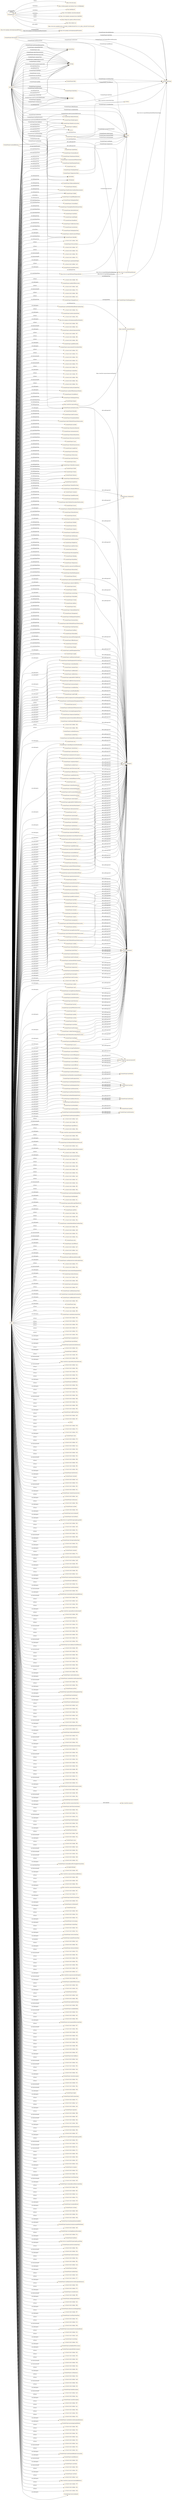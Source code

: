 digraph ar2dtool_diagram { 
rankdir=LR;
size="1501"
node [shape = rectangle, color="orange"]; "FrontierProject:SpeedValue" "FrontierProject:SituationRecord" "FrontierProject:MaintenanceVehicles" "FrontierProject:ConcentrationOfVehiclesValue" "FrontierProject:RoadTopologyPosition" "FrontierProject:Size" "FrontierProject:ElaboratedDataFault" "FrontierProject:Pollution" "FrontierProject:RoadSurfaceConditionMeasurements" "FrontierProject:Validity" "FrontierProject:GroupOfPeopleInvolved" "FrontierProject:ParkingSpotPoint" "FrontierProject:CriticalObject" "FrontierProject:FloatingPointMetreDistanceValue" "FrontierProject:AbsolutePosition" "FrontierProject:StartPoint" "FrontierProject:AxleWeight" "FrontierProject:RoadEntity" "FrontierProject:TrafficStatusValue" "FrontierProject:Acceleration" "FrontierProject:ParkingSpotState" "FrontierProject:Identifier" "FrontierProject:OverallPeriod" "FrontierProject:MultilingualString" "FrontierProject:Impact" "FrontierProject:Humidity" "FrontierProject:AlertCLocation" "FrontierProject:PrecipitationDetail" "FrontierProject:AlertCMethod2PrimaryPointLocation" "http://www.w3.org/2006/time#TemporalEntity" "FrontierProject:Accident" "FrontierProject:HazardousMaterials" "FrontierProject:AutomationLevel" "FrontierProject:PlatoonVehicleState" "FrontierProject:ElectronicControlUnit" "FrontierProject:Cause" "FrontierProject:VehicleCharacteristics" "FrontierProject:LengthUnit" "FrontierProject:PcuFlowValue" "FrontierProject:Obstruction" "FrontierProject:AlertCDirection" "FrontierProject:Status" "FrontierProject:VehicleEnvironment" "FrontierProject:Width" "FrontierProject:Vehicle" "FrontierProject:RelativePosition" "FrontierProject:Itinerary" "FrontierProject:HeaderInformation" "FrontierProject:SpeedUnit" "FrontierProject:VehicleFlowValue" "FrontierProject:BrakeCapacity" "FrontierProject:ManagedCause" "FrontierProject:NonManagedCause" "FrontierProject:Comment" "FrontierProject:DeviceStatus" "FrontierProject:SpeedPercentile" "FrontierProject:AccelerationUnit" "http://www.w3.org/2006/time#Instant" "http://www.opengis.net/ont/geosparql#Feature" "FrontierProject:AlertCMethod2SecondaryPointLocation" "FrontierProject:Source" "FrontierProject:RendezvousLocation" "FrontierProject:PlatoonPosition" "FrontierProject:Period" "FrontierProject:Mobility" "FrontierProject:Shape" "FrontierProject:Position" "FrontierProject:WindSpeedValue" "FrontierProject:Subjects" "FrontierProject:GroupOfLocations" "FrontierProject:AxleSpacing" "FrontierProject:HeightUnit" "FrontierProject:DataValue" "FrontierProject:AxleFlowValue" "FrontierProject:BasicData" "FrontierProject:PercentageValue" "FrontierProject:Heading" "FrontierProject:RoutePoint" "FrontierProject:Temperature" "https://saref.etsi.org/core/UnitOfMeasure" "FrontierProject:PlatoonState" "FrontierProject:RoadSideEquipment" "FrontierProject:Platoon" "FrontierProject:Role" "https://saref.etsi.org/core/Property" "FrontierProject:Route" "FrontierProject:Visibility" "FrontierProject:VehicleRole" "FrontierProject:UrlLink" "FrontierProject:TemperatureValue" "FrontierProject:Address" "FrontierProject:Wind" "FrontierProject:VulnerableRoadUser" "FrontierProject:Management" "https://saref.etsi.org/core/Device" "FrontierProject:MultilingualStringValue" "FrontierProject:PressureValue" "FrontierProject:DurationValue" "FrontierProject:AlertCMethod4PrimaryPointLocation" "FrontierProject:DateTimeValue" "FrontierProject:EndPoint" "http://www.opengis.net/ont/geosparql#Geometry" "FrontierProject:PlatoonRole" "FrontierProject:OffsetDistance" "FrontierProject:Confidence" "FrontierProject:Movement" "FrontierProject:Height" "FrontierProject:Length" ; /*classes style*/
	"FrontierProject:isMemberOfVehicleEnvironment" -> "FrontierProject:isMemberOf" [ label = "rdfs:subPropertyOf" ];
	"FrontierProject:minimumCarOccupancy" -> "owl:topDataProperty" [ label = "rdfs:subPropertyOf" ];
	"FrontierProject:equipmentOrSystemFaultType" -> "owl:topDataProperty" [ label = "rdfs:subPropertyOf" ];
	"FrontierProject:consistsOfEntity" -> "https://saref.etsi.org/core/consistsOf" [ label = "rdfs:subPropertyOf" ];
	"FrontierProject:complianceOption" -> "owl:topDataProperty" [ label = "rdfs:subPropertyOf" ];
	"FrontierProject:alertCDirectionCoded" -> "owl:topDataProperty" [ label = "rdfs:subPropertyOf" ];
	"FrontierProject:hasShape" -> "owl:topObjectProperty" [ label = "rdfs:subPropertyOf" ];
	"FrontierProject:totalNumberOfVehiclesInvolved" -> "owl:topDataProperty" [ label = "rdfs:subPropertyOf" ];
	"FrontierProject:exitTime" -> "owl:topDataProperty" [ label = "rdfs:subPropertyOf" ];
	"FrontierProject:exitTime" -> "owl:topObjectProperty" [ label = "rdfs:subPropertyOf" ];
	"FrontierProject:hasPlatoonMember" -> "FrontierProject:hasMember" [ label = "rdfs:subPropertyOf" ];
	"FrontierProject:urgentRoadworks" -> "owl:topDataProperty" [ label = "rdfs:subPropertyOf" ];
	"FrontierProject:ManagedCause" -> "FrontierProject:NonManagedCause" [ label = "owl:disjointWith" ];
	"FrontierProject:genericSituationRecordExtension" -> "owl:topDataProperty" [ label = "rdfs:subPropertyOf" ];
	"FrontierProject:scheduledDepartureTime" -> "owl:topDataProperty" [ label = "rdfs:subPropertyOf" ];
	"FrontierProject:travelTime" -> "owl:topObjectProperty" [ label = "rdfs:subPropertyOf" ];
	"FrontierProject:entry" -> "owl:topDataProperty" [ label = "rdfs:subPropertyOf" ];
	"FrontierProject:hasPlatoonState" -> "FrontierProject:hasState" [ label = "rdfs:subPropertyOf" ];
	"FrontierProject:vehicleManufacturer" -> "owl:topDataProperty" [ label = "rdfs:subPropertyOf" ];
	"FrontierProject:hasMovement" -> "owl:topObjectProperty" [ label = "rdfs:subPropertyOf" ];
	"FrontierProject:validityTimeSpecification" -> "owl:topObjectProperty" [ label = "rdfs:subPropertyOf" ];
	"FrontierProject:groupOfVehiclesInvolved" -> "owl:topObjectProperty" [ label = "rdfs:subPropertyOf" ];
	"FrontierProject:consistsOfUser" -> "https://saref.etsi.org/core/consistsOf" [ label = "rdfs:subPropertyOf" ];
	"FrontierProject:alertCMethod4SecondaryPointLocation" -> "owl:topObjectProperty" [ label = "rdfs:subPropertyOf" ];
	"FrontierProject:hasRelativePosition" -> "FrontierProject:hasPosition" [ label = "rdfs:subPropertyOf" ];
	"FrontierProject:hasHeight" -> "owl:topObjectProperty" [ label = "rdfs:subPropertyOf" ];
	"FrontierProject:groupOfPeopleInvolved" -> "owl:topObjectProperty" [ label = "rdfs:subPropertyOf" ];
	"FrontierProject:automaticallyInitiated" -> "owl:topDataProperty" [ label = "rdfs:subPropertyOf" ];
	"FrontierProject:source" -> "owl:topObjectProperty" [ label = "rdfs:subPropertyOf" ];
	"FrontierProject:alertCLocationTableNumber" -> "owl:topDataProperty" [ label = "rdfs:subPropertyOf" ];
	"FrontierProject:averageTimeHeadway" -> "owl:topObjectProperty" [ label = "rdfs:subPropertyOf" ];
	"FrontierProject:hasPlatoonRole" -> "FrontierProject:hasRole" [ label = "rdfs:subPropertyOf" ];
	"FrontierProject:totalNumberOfPeopleInvolved" -> "owl:topDataProperty" [ label = "rdfs:subPropertyOf" ];
	"FrontierProject:humidity" -> "owl:topObjectProperty" [ label = "rdfs:subPropertyOf" ];
	"FrontierProject:distanceGap" -> "owl:topDataProperty" [ label = "rdfs:subPropertyOf" ];
	"FrontierProject:distanceGap" -> "owl:topObjectProperty" [ label = "rdfs:subPropertyOf" ];
	"FrontierProject:situationVersionTime" -> "owl:topDataProperty" [ label = "rdfs:subPropertyOf" ];
	"FrontierProject:hasPerceptionState" -> "FrontierProject:hasState" [ label = "rdfs:subPropertyOf" ];
	"FrontierProject:relativeSpeed" -> "owl:topDataProperty" [ label = "rdfs:subPropertyOf" ];
	"FrontierProject:concentration" -> "owl:topObjectProperty" [ label = "rdfs:subPropertyOf" ];
	"FrontierProject:journeyOrigin" -> "owl:topObjectProperty" [ label = "rdfs:subPropertyOf" ];
	"FrontierProject:applicableForTrafficDirection" -> "owl:topDataProperty" [ label = "rdfs:subPropertyOf" ];
	"FrontierProject:presenceDurationTime" -> "owl:topDataProperty" [ label = "rdfs:subPropertyOf" ];
	"FrontierProject:presenceDurationTime" -> "owl:topObjectProperty" [ label = "rdfs:subPropertyOf" ];
	"FrontierProject:maintenanceVehicles" -> "owl:topObjectProperty" [ label = "rdfs:subPropertyOf" ];
	"FrontierProject:locationReference" -> "owl:topDataProperty" [ label = "rdfs:subPropertyOf" ];
	"FrontierProject:locationReference" -> "owl:topObjectProperty" [ label = "rdfs:subPropertyOf" ];
	"FrontierProject:locationReference" -> "FrontierProject:pertinentLocation" [ label = "owl:equivalentProperty" ];
	"FrontierProject:hasWidth" -> "owl:topObjectProperty" [ label = "rdfs:subPropertyOf" ];
	"FrontierProject:informationStatus" -> "owl:topDataProperty" [ label = "rdfs:subPropertyOf" ];
	"FrontierProject:severity" -> "owl:topDataProperty" [ label = "rdfs:subPropertyOf" ];
	"FrontierProject:queueLength" -> "owl:topDataProperty" [ label = "rdfs:subPropertyOf" ];
	"FrontierProject:commentDateTime" -> "owl:topDataProperty" [ label = "rdfs:subPropertyOf" ];
	"FrontierProject:vehicleModel" -> "owl:topDataProperty" [ label = "rdfs:subPropertyOf" ];
	"FrontierProject:timeGap" -> "owl:topDataProperty" [ label = "rdfs:subPropertyOf" ];
	"FrontierProject:timeGap" -> "owl:topObjectProperty" [ label = "rdfs:subPropertyOf" ];
	"FrontierProject:isMemberOfPlatoon" -> "FrontierProject:isMemberOf" [ label = "rdfs:subPropertyOf" ];
	"FrontierProject:situationRecord" -> "owl:topObjectProperty" [ label = "rdfs:subPropertyOf" ];
	"FrontierProject:averageVehicleSpeed" -> "owl:topDataProperty" [ label = "rdfs:subPropertyOf" ];
	"FrontierProject:abnormalTrafficType" -> "owl:topDataProperty" [ label = "rdfs:subPropertyOf" ];
	"FrontierProject:subjects" -> "owl:topObjectProperty" [ label = "rdfs:subPropertyOf" ];
	"FrontierProject:management" -> "owl:topObjectProperty" [ label = "rdfs:subPropertyOf" ];
	"FrontierProject:accidentExtension" -> "owl:topDataProperty" [ label = "rdfs:subPropertyOf" ];
	"FrontierProject:generalInstructionToRoadUsersType" -> "owl:topDataProperty" [ label = "rdfs:subPropertyOf" ];
	"FrontierProject:alertCLocationCountryCode" -> "owl:topDataProperty" [ label = "rdfs:subPropertyOf" ];
	"FrontierProject:alertCMethod2PrimaryPointLocation" -> "owl:topObjectProperty" [ label = "rdfs:subPropertyOf" ];
	"FrontierProject:signedRerouting" -> "owl:topDataProperty" [ label = "rdfs:subPropertyOf" ];
	"FrontierProject:pollution" -> "owl:topObjectProperty" [ label = "rdfs:subPropertyOf" ];
	"FrontierProject:passageDurationTime" -> "owl:topDataProperty" [ label = "rdfs:subPropertyOf" ];
	"FrontierProject:passageDurationTime" -> "owl:topObjectProperty" [ label = "rdfs:subPropertyOf" ];
	"FrontierProject:consistsOfVehicle" -> "https://saref.etsi.org/core/consistsOf" [ label = "rdfs:subPropertyOf" ];
	"FrontierProject:alertCMethod2SecondaryPointLocation" -> "owl:topObjectProperty" [ label = "rdfs:subPropertyOf" ];
	"FrontierProject:arrivalTime" -> "owl:topDataProperty" [ label = "rdfs:subPropertyOf" ];
	"FrontierProject:arrivalTime" -> "owl:topObjectProperty" [ label = "rdfs:subPropertyOf" ];
	"FrontierProject:transitServiceInformation" -> "owl:topDataProperty" [ label = "rdfs:subPropertyOf" ];
	"FrontierProject:distanceHeadway" -> "owl:topDataProperty" [ label = "rdfs:subPropertyOf" ];
	"FrontierProject:distanceHeadway" -> "owl:topObjectProperty" [ label = "rdfs:subPropertyOf" ];
	"FrontierProject:pointByCoordinates" -> "owl:topObjectProperty" [ label = "rdfs:subPropertyOf" ];
	"FrontierProject:alertCLinear" -> "owl:topObjectProperty" [ label = "rdfs:subPropertyOf" ];
	"FrontierProject:journeyReference" -> "owl:topDataProperty" [ label = "rdfs:subPropertyOf" ];
	"FrontierProject:overallStartTime" -> "owl:topDataProperty" [ label = "rdfs:subPropertyOf" ];
	"FrontierProject:situation" -> "owl:topObjectProperty" [ label = "rdfs:subPropertyOf" ];
	"FrontierProject:alertCMethod4PrimaryPointLocation" -> "owl:topObjectProperty" [ label = "rdfs:subPropertyOf" ];
	"FrontierProject:urgency" -> "owl:topDataProperty" [ label = "rdfs:subPropertyOf" ];
	"FrontierProject:hasPlatoonVehicleState" -> "FrontierProject:hasState" [ label = "rdfs:subPropertyOf" ];
	"FrontierProject:numberOfVehiclesWaiting" -> "owl:topDataProperty" [ label = "rdfs:subPropertyOf" ];
	"FrontierProject:alertCDirectionSense" -> "owl:topDataProperty" [ label = "rdfs:subPropertyOf" ];
	"FrontierProject:visibility" -> "owl:topObjectProperty" [ label = "rdfs:subPropertyOf" ];
	"FrontierProject:hasDestinationAddress" -> "FrontierProject:hasDestination" [ label = "rdfs:subPropertyOf" ];
	"FrontierProject:hasParkingVehicleState" -> "FrontierProject:hasState" [ label = "rdfs:subPropertyOf" ];
	"FrontierProject:headerInformation" -> "owl:topObjectProperty" [ label = "rdfs:subPropertyOf" ];
	"FrontierProject:accidentType" -> "owl:topDataProperty" [ label = "rdfs:subPropertyOf" ];
	"FrontierProject:hasDestinationEndPoint" -> "FrontierProject:hasDestination" [ label = "rdfs:subPropertyOf" ];
	"FrontierProject:nonGeneralPublicComment" -> "owl:topObjectProperty" [ label = "rdfs:subPropertyOf" ];
	"FrontierProject:hasVehicleEnvironmentMember" -> "FrontierProject:hasMember" [ label = "rdfs:subPropertyOf" ];
	"FrontierProject:temperature" -> "owl:topObjectProperty" [ label = "rdfs:subPropertyOf" ];
	"FrontierProject:hasPlatoonPosition" -> "FrontierProject:hasPosition" [ label = "rdfs:subPropertyOf" ];
	"FrontierProject:genericSituationRecordName" -> "owl:topDataProperty" [ label = "rdfs:subPropertyOf" ];
	"FrontierProject:precipitationDetail" -> "owl:topObjectProperty" [ label = "rdfs:subPropertyOf" ];
	"FrontierProject:hasLength" -> "owl:topObjectProperty" [ label = "rdfs:subPropertyOf" ];
	"FrontierProject:consistsOfEquipment" -> "https://saref.etsi.org/core/consistsOf" [ label = "rdfs:subPropertyOf" ];
	"FrontierProject:operatorActionStatus" -> "owl:topDataProperty" [ label = "rdfs:subPropertyOf" ];
	"FrontierProject:transitServiceType" -> "owl:topDataProperty" [ label = "rdfs:subPropertyOf" ];
	"FrontierProject:lastUpdateOfDeviceInformation" -> "owl:topDataProperty" [ label = "rdfs:subPropertyOf" ];
	"FrontierProject:alertCLocation" -> "owl:topObjectProperty" [ label = "rdfs:subPropertyOf" ];
	"FrontierProject:lastDeviceCheck" -> "owl:topDataProperty" [ label = "rdfs:subPropertyOf" ];
	"FrontierProject:alertCLocationTableVersion" -> "owl:topDataProperty" [ label = "rdfs:subPropertyOf" ];
	"FrontierProject:alertCPoint" -> "owl:topObjectProperty" [ label = "rdfs:subPropertyOf" ];
	"FrontierProject:relativeTrafficFlow" -> "owl:topDataProperty" [ label = "rdfs:subPropertyOf" ];
	"FrontierProject:actionOrigin" -> "owl:topDataProperty" [ label = "rdfs:subPropertyOf" ];
	"FrontierProject:offsetDistance" -> "owl:topDataProperty" [ label = "rdfs:subPropertyOf" ];
	"FrontierProject:offsetDistance" -> "owl:topObjectProperty" [ label = "rdfs:subPropertyOf" ];
	"FrontierProject:placesAtWhichApplicable" -> "owl:topDataProperty" [ label = "rdfs:subPropertyOf" ];
	"FrontierProject:speedManagementType" -> "owl:topDataProperty" [ label = "rdfs:subPropertyOf" ];
	"FrontierProject:roadOrJunctionNumber" -> "owl:topDataProperty" [ label = "rdfs:subPropertyOf" ];
	"FrontierProject:accidentCause" -> "owl:topDataProperty" [ label = "rdfs:subPropertyOf" ];
	"FrontierProject:faultyEquipmentOrSystemType" -> "owl:topDataProperty" [ label = "rdfs:subPropertyOf" ];
	"FrontierProject:vehicleIdentifier" -> "owl:topDataProperty" [ label = "rdfs:subPropertyOf" ];
	"FrontierProject:commentType" -> "owl:topDataProperty" [ label = "rdfs:subPropertyOf" ];
	"FrontierProject:confidentiality" -> "owl:topDataProperty" [ label = "rdfs:subPropertyOf" ];
	"FrontierProject:validity" -> "owl:topObjectProperty" [ label = "rdfs:subPropertyOf" ];
	"FrontierProject:wind" -> "owl:topObjectProperty" [ label = "rdfs:subPropertyOf" ];
	"FrontierProject:validityStatus" -> "owl:topDataProperty" [ label = "rdfs:subPropertyOf" ];
	"FrontierProject:applicableForTrafficType" -> "owl:topDataProperty" [ label = "rdfs:subPropertyOf" ];
	"FrontierProject:individualVehicleSpeed" -> "owl:topDataProperty" [ label = "rdfs:subPropertyOf" ];
	"FrontierProject:individualVehicleSpeed" -> "owl:topObjectProperty" [ label = "rdfs:subPropertyOf" ];
	"FrontierProject:trafficFlowCharacteristics" -> "owl:topDataProperty" [ label = "rdfs:subPropertyOf" ];
	"FrontierProject:pointCoordinates" -> "owl:topObjectProperty" [ label = "rdfs:subPropertyOf" ];
	"FrontierProject:harmonicSpeed" -> "owl:topDataProperty" [ label = "rdfs:subPropertyOf" ];
	"FrontierProject:timeHeadway" -> "owl:topDataProperty" [ label = "rdfs:subPropertyOf" ];
	"FrontierProject:timeHeadway" -> "owl:topObjectProperty" [ label = "rdfs:subPropertyOf" ];
	"FrontierProject:averageDistanceHeadway" -> "owl:topObjectProperty" [ label = "rdfs:subPropertyOf" ];
	"FrontierProject:overallEndTime" -> "owl:topDataProperty" [ label = "rdfs:subPropertyOf" ];
	"FrontierProject:consistsOfEvent" -> "https://saref.etsi.org/core/consistsOf" [ label = "rdfs:subPropertyOf" ];
	"FrontierProject:actionPlanIdentifier" -> "owl:topDataProperty" [ label = "rdfs:subPropertyOf" ];
	"FrontierProject:underTraffic" -> "owl:topDataProperty" [ label = "rdfs:subPropertyOf" ];
	"FrontierProject:roadOrCarriagewayOrLaneManagementType" -> "owl:topDataProperty" [ label = "rdfs:subPropertyOf" ];
	"FrontierProject:hasProvider" -> "owl:topObjectProperty" [ label = "rdfs:subPropertyOf" ];
	"NULL" -> "1c12bc40:183c27a0dbe:-7ee9" [ label = "rdf:rest" ];
	"NULL" -> "FrontierProject:alertCLocation" [ label = "owl:onProperty" ];
	"NULL" -> "FrontierProject:actionOrigin" [ label = "owl:onProperty" ];
	"NULL" -> "1c12bc40:183c27a0dbe:-7faf" [ label = "owl:intersectionOf" ];
	"NULL" -> "FrontierProject:typeOfDevice" [ label = "owl:onProperty" ];
	"NULL" -> "FrontierProject:distanceGap" [ label = "owl:onProperty" ];
	"NULL" -> "1c12bc40:183c27a0dbe:-7fdd" [ label = "rdf:rest" ];
	"NULL" -> "https://saref.etsi.org/core/measuresProperty" [ label = "owl:onProperty" ];
	"NULL" -> "1c12bc40:183c27a0dbe:-7f98" [ label = "rdf:rest" ];
	"NULL" -> "FrontierProject:hasConfidenceValue" [ label = "owl:onProperty" ];
	"NULL" -> "FrontierProject:forVehiclesWithCharacteristicsOf" [ label = "owl:onProperty" ];
	"NULL" -> "1c12bc40:183c27a0dbe:-7ee2" [ label = "rdf:rest" ];
	"NULL" -> "FrontierProject:roadSurfaceConditionMeasurements" [ label = "owl:onProperty" ];
	"NULL" -> "1c12bc40:183c27a0dbe:-7f94" [ label = "rdf:rest" ];
	"NULL" -> "FrontierProject:constructionWorkType" [ label = "owl:onProperty" ];
	"NULL" -> "FrontierProject:Source" [ label = "owl:allValuesFrom" ];
	"NULL" -> "1c12bc40:183c27a0dbe:-7f27" [ label = "rdf:rest" ];
	"NULL" -> "1c12bc40:183c27a0dbe:-7f62" [ label = "rdf:rest" ];
	"NULL" -> "1c12bc40:183c27a0dbe:-7fd9" [ label = "rdf:rest" ];
	"NULL" -> "FrontierProject:exitTime" [ label = "owl:onProperty" ];
	"NULL" -> "FrontierProject:GroupOfPeopleInvolved" [ label = "owl:allValuesFrom" ];
	"NULL" -> "1c12bc40:183c27a0dbe:-7eef" [ label = "rdf:rest" ];
	"NULL" -> "FrontierProject:Position" [ label = "owl:someValuesFrom" ];
	"NULL" -> "1c12bc40:183c27a0dbe:-7f34" [ label = "rdf:rest" ];
	"NULL" -> "1c12bc40:183c27a0dbe:-7eeb" [ label = "rdf:rest" ];
	"NULL" -> "FrontierProject:journeyDestination" [ label = "owl:onProperty" ];
	"NULL" -> "1c12bc40:183c27a0dbe:-7fa7" [ label = "rdf:rest" ];
	"NULL" -> "FrontierProject:Vehicle" [ label = "owl:someValuesFrom" ];
	"NULL" -> "1c12bc40:183c27a0dbe:-7efe" [ label = "owl:intersectionOf" ];
	"NULL" -> "FrontierProject:DurationValue" [ label = "owl:allValuesFrom" ];
	"NULL" -> "FrontierProject:genericSituationRecordName" [ label = "owl:onProperty" ];
	"NULL" -> "1c12bc40:183c27a0dbe:-7ff3" [ label = "rdf:rest" ];
	"NULL" -> "1c12bc40:183c27a0dbe:-7fb4" [ label = "rdf:rest" ];
	"NULL" -> "FrontierProject:VehicleRole" [ label = "owl:someValuesFrom" ];
	"NULL" -> "FrontierProject:Vehicle" [ label = "owl:allValuesFrom" ];
	"NULL" -> "FrontierProject:MultilingualString" [ label = "owl:allValuesFrom" ];
	"NULL" -> "FrontierProject:hasEstimatedJoiningTime" [ label = "owl:onProperty" ];
	"NULL" -> "FrontierProject:faultIdentifier" [ label = "owl:onProperty" ];
	"NULL" -> "1c12bc40:183c27a0dbe:-7fc1" [ label = "rdf:rest" ];
	"NULL" -> "FrontierProject:alertCDirection" [ label = "owl:onProperty" ];
	"NULL" -> "FrontierProject:generalMessageToRoadUsers" [ label = "owl:onProperty" ];
	"NULL" -> "FrontierProject:RoadSurfaceConditionMeasurements" [ label = "owl:allValuesFrom" ];
	"NULL" -> "1c12bc40:183c27a0dbe:-7edb" [ label = "rdf:rest" ];
	"NULL" -> "FrontierProject:axleFlow" [ label = "owl:onProperty" ];
	"NULL" -> "xsd:int" [ label = "owl:someValuesFrom" ];
	"NULL" -> "1c12bc40:183c27a0dbe:-7f4e" [ label = "rdf:rest" ];
	"NULL" -> "1c12bc40:183c27a0dbe:-7f0f" [ label = "rdf:rest" ];
	"NULL" -> "1c12bc40:183c27a0dbe:-7f9e" [ label = "rdf:rest" ];
	"NULL" -> "FrontierProject:weatherRelatedRoadConditionType" [ label = "owl:onProperty" ];
	"NULL" -> "1c12bc40:183c27a0dbe:-7f5b" [ label = "rdf:rest" ];
	"NULL" -> "1c12bc40:183c27a0dbe:-7ef8" [ label = "rdf:rest" ];
	"NULL" -> "owl:real" [ label = "owl:someValuesFrom" ];
	"NULL" -> "1c12bc40:183c27a0dbe:-7f2c" [ label = "owl:intersectionOf" ];
	"NULL" -> "FrontierProject:hasRelativePosition" [ label = "owl:onProperty" ];
	"NULL" -> "FrontierProject:groupOfPeopleInvolved" [ label = "owl:onProperty" ];
	"NULL" -> "FrontierProject:transitServiceInformation" [ label = "owl:onProperty" ];
	"NULL" -> "1c12bc40:183c27a0dbe:-7fce" [ label = "owl:intersectionOf" ];
	"NULL" -> "FrontierProject:alive" [ label = "owl:onProperty" ];
	"NULL" -> "FrontierProject:startOfPeriod" [ label = "owl:onProperty" ];
	"NULL" -> "1c12bc40:183c27a0dbe:-7ed7" [ label = "rdf:rest" ];
	"NULL" -> "owl:real" [ label = "owl:allValuesFrom" ];
	"NULL" -> "1c12bc40:183c27a0dbe:-7ee4" [ label = "rdf:rest" ];
	"NULL" -> "FrontierProject:Acceleration" [ label = "owl:someValuesFrom" ];
	"NULL" -> "FrontierProject:vehicleColour" [ label = "owl:onProperty" ];
	"NULL" -> "FrontierProject:AlertCMethod4PrimaryPointLocation" [ label = "owl:allValuesFrom" ];
	"NULL" -> "FrontierProject:trafficManuallyDirectedBy" [ label = "owl:onProperty" ];
	"NULL" -> "FrontierProject:roadOperatorServiceDisruptionType" [ label = "owl:onProperty" ];
	"NULL" -> "FrontierProject:consistsOfUser" [ label = "owl:onProperty" ];
	"NULL" -> "1c12bc40:183c27a0dbe:-7f79" [ label = "rdf:rest" ];
	"NULL" -> "FrontierProject:OffsetDistance" [ label = "owl:allValuesFrom" ];
	"NULL" -> "1c12bc40:183c27a0dbe:-7f4a" [ label = "owl:intersectionOf" ];
	"NULL" -> "FrontierProject:measurementEquipmentFault" [ label = "owl:onProperty" ];
	"NULL" -> "FrontierProject:detectsPosition" [ label = "owl:onProperty" ];
	"NULL" -> "https://saref.etsi.org/core/Property" [ label = "owl:allValuesFrom" ];
	"NULL" -> "1c12bc40:183c27a0dbe:-7ed0" [ label = "rdf:rest" ];
	"NULL" -> "1c12bc40:183c27a0dbe:-7f86" [ label = "rdf:rest" ];
	"NULL" -> "FrontierProject:noPrecipitation" [ label = "owl:onProperty" ];
	"NULL" -> "1c12bc40:183c27a0dbe:-7f47" [ label = "rdf:rest" ];
	"NULL" -> "FrontierProject:roadMaintenanceType" [ label = "owl:onProperty" ];
	"NULL" -> "FrontierProject:operatorActionStatus" [ label = "owl:onProperty" ];
	"NULL" -> "FrontierProject:situationRecordCreationTime" [ label = "owl:onProperty" ];
	"NULL" -> "FrontierProject:confidentialityOverride" [ label = "owl:onProperty" ];
	"NULL" -> "1c12bc40:183c27a0dbe:-7f82" [ label = "rdf:rest" ];
	"NULL" -> "FrontierProject:lang" [ label = "owl:onProperty" ];
	"NULL" -> "1c12bc40:183c27a0dbe:-7f08" [ label = "rdf:rest" ];
	"NULL" -> "1c12bc40:183c27a0dbe:-7ff9" [ label = "rdf:rest" ];
	"NULL" -> "FrontierProject:Shape" [ label = "owl:someValuesFrom" ];
	"NULL" -> "FrontierProject:roadsideAssistanceType" [ label = "owl:onProperty" ];
	"NULL" -> "FrontierProject:Length" [ label = "owl:someValuesFrom" ];
	"NULL" -> "1c12bc40:183c27a0dbe:-7f54" [ label = "rdf:rest" ];
	"NULL" -> "1c12bc40:183c27a0dbe:-7f15" [ label = "rdf:rest" ];
	"NULL" -> "1c12bc40:183c27a0dbe:-7f50" [ label = "rdf:rest" ];
	"NULL" -> "1c12bc40:183c27a0dbe:-7fc7" [ label = "rdf:rest" ];
	"NULL" -> "FrontierProject:AxleSpacing" [ label = "owl:allValuesFrom" ];
	"NULL" -> "FrontierProject:hasPlatoonRole" [ label = "owl:onProperty" ];
	"NULL" -> "1c12bc40:183c27a0dbe:-7f22" [ label = "rdf:rest" ];
	"NULL" -> "xsd:dateTimeStamp" [ label = "owl:allValuesFrom" ];
	"NULL" -> "FrontierProject:timeHeadway" [ label = "owl:onProperty" ];
	"NULL" -> "1c12bc40:183c27a0dbe:-7fd4" [ label = "rdf:rest" ];
	"NULL" -> "FrontierProject:managedCause" [ label = "owl:onProperty" ];
	"NULL" -> "FrontierProject:HeaderInformation" [ label = "owl:allValuesFrom" ];
	"NULL" -> "FrontierProject:AxleFlowValue" [ label = "owl:allValuesFrom" ];
	"NULL" -> "FrontierProject:winterEquipmentManagementType" [ label = "owl:onProperty" ];
	"NULL" -> "FrontierProject:periodName" [ label = "owl:onProperty" ];
	"NULL" -> "FrontierProject:operatorActionExtension" [ label = "owl:onProperty" ];
	"NULL" -> "1c12bc40:183c27a0dbe:-7fa2" [ label = "rdf:rest" ];
	"NULL" -> "FrontierProject:validPeriod" [ label = "owl:onProperty" ];
	"NULL" -> "1c12bc40:183c27a0dbe:-7ff2" [ label = "rdf:rest" ];
	"NULL" -> "FrontierProject:applicableForTrafficType" [ label = "owl:onProperty" ];
	"NULL" -> "1c12bc40:183c27a0dbe:-7f85" [ label = "owl:intersectionOf" ];
	"NULL" -> "https://saref.etsi.org/saref4syst/hasSubSystem" [ label = "owl:onProperty" ];
	"NULL" -> "1c12bc40:183c27a0dbe:-7eec" [ label = "owl:intersectionOf" ];
	"NULL" -> "https://saref.etsi.org/core/Device" [ label = "owl:allValuesFrom" ];
	"NULL" -> "1c12bc40:183c27a0dbe:-7f6e" [ label = "rdf:rest" ];
	"NULL" -> "1c12bc40:183c27a0dbe:-7f2f" [ label = "rdf:rest" ];
	"NULL" -> "FrontierProject:hasWidth" [ label = "owl:onProperty" ];
	"NULL" -> "FrontierProject:Accident" [ label = "owl:allValuesFrom" ];
	"NULL" -> "1c12bc40:183c27a0dbe:-7f3c" [ label = "rdf:rest" ];
	"NULL" -> "1c12bc40:183c27a0dbe:-7f8c" [ label = "rdf:rest" ];
	"NULL" -> "FrontierProject:endOfPeriod" [ label = "owl:onProperty" ];
	"NULL" -> "FrontierProject:hasHeight" [ label = "owl:onProperty" ];
	"NULL" -> "1c12bc40:183c27a0dbe:-7f0a" [ label = "rdf:rest" ];
	"NULL" -> "FrontierProject:stationType" [ label = "owl:onProperty" ];
	"NULL" -> "1c12bc40:183c27a0dbe:-7f5a" [ label = "rdf:rest" ];
	"NULL" -> "FrontierProject:queueLength" [ label = "owl:onProperty" ];
	"NULL" -> "FrontierProject:LengthUnit" [ label = "owl:allValuesFrom" ];
	"NULL" -> "FrontierProject:Visibility" [ label = "owl:allValuesFrom" ];
	"NULL" -> "1c12bc40:183c27a0dbe:-7fde" [ label = "rdf:rest" ];
	"NULL" -> "FrontierProject:AccelerationUnit" [ label = "owl:allValuesFrom" ];
	"NULL" -> "FrontierProject:UrlLink" [ label = "owl:allValuesFrom" ];
	"NULL" -> "1c12bc40:183c27a0dbe:-7fb8" [ label = "owl:intersectionOf" ];
	"NULL" -> "FrontierProject:VulnerableRoadUser" [ label = "owl:someValuesFrom" ];
	"NULL" -> "1c12bc40:183c27a0dbe:-7fac" [ label = "rdf:rest" ];
	"NULL" -> "FrontierProject:EndPoint" [ label = "owl:someValuesFrom" ];
	"NULL" -> "1c12bc40:183c27a0dbe:-7f99" [ label = "rdf:rest" ];
	"NULL" -> "FrontierProject:Confidence" [ label = "owl:someValuesFrom" ];
	"NULL" -> "FrontierProject:hasRoadTopologyPosition" [ label = "owl:onProperty" ];
	"NULL" -> "1c12bc40:183c27a0dbe:-7f95" [ label = "rdf:rest" ];
	"NULL" -> "FrontierProject:trafficTrendType" [ label = "owl:onProperty" ];
	"NULL" -> "xsd:string" [ label = "owl:someValuesFrom" ];
	"NULL" -> "FrontierProject:PlatoonState" [ label = "owl:someValuesFrom" ];
	"NULL" -> "FrontierProject:Humidity" [ label = "owl:allValuesFrom" ];
	"NULL" -> "1c12bc40:183c27a0dbe:-7ef0" [ label = "rdf:rest" ];
	"NULL" -> "1c12bc40:183c27a0dbe:-7f67" [ label = "rdf:rest" ];
	"NULL" -> "rdf:nil" [ label = "rdf:rest" ];
	"NULL" -> "1c12bc40:183c27a0dbe:-7f28" [ label = "rdf:rest" ];
	"NULL" -> "FrontierProject:Movement" [ label = "owl:someValuesFrom" ];
	"NULL" -> "FrontierProject:alertCDirectionCoded" [ label = "owl:onProperty" ];
	"NULL" -> "1c12bc40:183c27a0dbe:-7f74" [ label = "rdf:rest" ];
	"NULL" -> "1c12bc40:183c27a0dbe:-7f35" [ label = "rdf:rest" ];
	"NULL" -> "FrontierProject:value" [ label = "owl:onProperty" ];
	"NULL" -> "1c12bc40:183c27a0dbe:-7f70" [ label = "rdf:rest" ];
	"NULL" -> "1c12bc40:183c27a0dbe:-7fe7" [ label = "rdf:rest" ];
	"NULL" -> "FrontierProject:AlertCMethod2PrimaryPointLocation" [ label = "owl:allValuesFrom" ];
	"NULL" -> "1c12bc40:183c27a0dbe:-7ece" [ label = "owl:intersectionOf" ];
	"NULL" -> "1c12bc40:183c27a0dbe:-7fa8" [ label = "rdf:rest" ];
	"NULL" -> "1c12bc40:183c27a0dbe:-7efd" [ label = "rdf:rest" ];
	"NULL" -> "FrontierProject:PcuFlowValue" [ label = "owl:allValuesFrom" ];
	"NULL" -> "1c12bc40:183c27a0dbe:-7f42" [ label = "rdf:rest" ];
	"NULL" -> "1c12bc40:183c27a0dbe:-7fd6" [ label = "owl:intersectionOf" ];
	"NULL" -> "1c12bc40:183c27a0dbe:-7f03" [ label = "rdf:rest" ];
	"NULL" -> "1c12bc40:183c27a0dbe:-7ff4" [ label = "rdf:rest" ];
	"NULL" -> "FrontierProject:signedRerouting" [ label = "owl:onProperty" ];
	"NULL" -> "FrontierProject:pertinentLocation" [ label = "owl:onProperty" ];
	"NULL" -> "1c12bc40:183c27a0dbe:-7fb5" [ label = "rdf:rest" ];
	"NULL" -> "FrontierProject:faultSeverity" [ label = "owl:onProperty" ];
	"NULL" -> "FrontierProject:Wind" [ label = "owl:allValuesFrom" ];
	"NULL" -> "FrontierProject:management" [ label = "owl:onProperty" ];
	"NULL" -> "FrontierProject:stationID" [ label = "owl:onProperty" ];
	"NULL" -> "1c12bc40:183c27a0dbe:-7ecf" [ label = "rdf:rest" ];
	"NULL" -> "FrontierProject:hasShape" [ label = "owl:onProperty" ];
	"NULL" -> "1c12bc40:183c27a0dbe:-7f10" [ label = "rdf:rest" ];
	"NULL" -> "1c12bc40:183c27a0dbe:-7f02" [ label = "owl:intersectionOf" ];
	"NULL" -> "FrontierProject:VehicleCharacteristics" [ label = "owl:allValuesFrom" ];
	"NULL" -> "1c12bc40:183c27a0dbe:-7fc2" [ label = "rdf:rest" ];
	"NULL" -> "FrontierProject:vehicleCharacteristics" [ label = "owl:onProperty" ];
	"NULL" -> "FrontierProject:Heading" [ label = "owl:someValuesFrom" ];
	"NULL" -> "1c12bc40:183c27a0dbe:-7edc" [ label = "rdf:rest" ];
	"NULL" -> "FrontierProject:journeyOrigin" [ label = "owl:onProperty" ];
	"NULL" -> "FrontierProject:subjects" [ label = "owl:onProperty" ];
	"NULL" -> "FrontierProject:restlessness" [ label = "owl:onProperty" ];
	"NULL" -> "1c12bc40:183c27a0dbe:-7f8e" [ label = "rdf:rest" ];
	"NULL" -> "FrontierProject:accident" [ label = "owl:onProperty" ];
	"NULL" -> "1c12bc40:183c27a0dbe:-7f4f" [ label = "rdf:rest" ];
	"NULL" -> "FrontierProject:hasCoordinateX" [ label = "owl:onProperty" ];
	"NULL" -> "FrontierProject:Temperature" [ label = "owl:allValuesFrom" ];
	"NULL" -> "FrontierProject:hasParkingVehicleState" [ label = "owl:onProperty" ];
	"NULL" -> "FrontierProject:vmsUnitFault" [ label = "owl:onProperty" ];
	"NULL" -> "http://www.w3.org/2003/01/geo/wgs84_pos#alt" [ label = "owl:onProperty" ];
	"NULL" -> "1c12bc40:183c27a0dbe:-7fe0" [ label = "rdf:rest" ];
	"NULL" -> "1c12bc40:183c27a0dbe:-7ef9" [ label = "rdf:rest" ];
	"NULL" -> "1c12bc40:183c27a0dbe:-7f5c" [ label = "rdf:rest" ];
	"NULL" -> "1c12bc40:183c27a0dbe:-7f1d" [ label = "rdf:rest" ];
	"NULL" -> "1c12bc40:183c27a0dbe:-7f66" [ label = "owl:intersectionOf" ];
	"NULL" -> "FrontierProject:individualVehicleSpeed" [ label = "owl:onProperty" ];
	"NULL" -> "FrontierProject:alertCMethod2PrimaryPointLocation" [ label = "owl:onProperty" ];
	"NULL" -> "FrontierProject:drivingConditionType" [ label = "owl:onProperty" ];
	"NULL" -> "1c12bc40:183c27a0dbe:-7f2a" [ label = "rdf:rest" ];
	"NULL" -> "FrontierProject:hasIdentifier" [ label = "owl:onProperty" ];
	"NULL" -> "FrontierProject:comment" [ label = "owl:onProperty" ];
	"NULL" -> "1c12bc40:183c27a0dbe:-7f7a" [ label = "rdf:rest" ];
	"NULL" -> "https://saref.etsi.org/core/isMeasuredIn" [ label = "owl:onProperty" ];
	"NULL" -> "FrontierProject:GroupOfLocations" [ label = "owl:allValuesFrom" ];
	"NULL" -> "1c12bc40:183c27a0dbe:-7ed8" [ label = "rdf:rest" ];
	"NULL" -> "FrontierProject:BrakeCapacity" [ label = "owl:someValuesFrom" ];
	"NULL" -> "1c12bc40:183c27a0dbe:-7fbf" [ label = "rdf:rest" ];
	"NULL" -> "FrontierProject:mobilityOfActivity" [ label = "owl:onProperty" ];
	"NULL" -> "1c12bc40:183c27a0dbe:-7ffa" [ label = "rdf:rest" ];
	"NULL" -> "1c12bc40:183c27a0dbe:-7ee5" [ label = "rdf:rest" ];
	"NULL" -> "FrontierProject:maintenanceVehicleActions" [ label = "owl:onProperty" ];
	"NULL" -> "FrontierProject:relativeTrafficFlow" [ label = "owl:onProperty" ];
	"NULL" -> "FrontierProject:trafficStatus" [ label = "owl:onProperty" ];
	"NULL" -> "1c12bc40:183c27a0dbe:-7fcc" [ label = "rdf:rest" ];
	"NULL" -> "FrontierProject:hasPlatoonIndex" [ label = "owl:onProperty" ];
	"NULL" -> "FrontierProject:trafficFlowCharacteristics" [ label = "owl:onProperty" ];
	"NULL" -> "1c12bc40:183c27a0dbe:-7f0e" [ label = "owl:intersectionOf" ];
	"NULL" -> "FrontierProject:situationRecordCreationReference" [ label = "owl:onProperty" ];
	"NULL" -> "FrontierProject:FloatingPointMetreDistanceValue" [ label = "owl:allValuesFrom" ];
	"NULL" -> "FrontierProject:PlatoonRole" [ label = "owl:someValuesFrom" ];
	"NULL" -> "1c12bc40:183c27a0dbe:-7fa6" [ label = "owl:intersectionOf" ];
	"NULL" -> "FrontierProject:roadOrJunctionNumber" [ label = "owl:onProperty" ];
	"NULL" -> "1c12bc40:183c27a0dbe:-7ed1" [ label = "rdf:rest" ];
	"NULL" -> "1c12bc40:183c27a0dbe:-7f09" [ label = "rdf:rest" ];
	"NULL" -> "1c12bc40:183c27a0dbe:-7f55" [ label = "rdf:rest" ];
	"NULL" -> "https://saref.etsi.org/saref4syst/subSystemOf" [ label = "owl:onProperty" ];
	"NULL" -> "1c12bc40:183c27a0dbe:-7f90" [ label = "rdf:rest" ];
	"NULL" -> "FrontierProject:MultilingualString" [ label = "owl:someValuesFrom" ];
	"NULL" -> "FrontierProject:forecast" [ label = "owl:onProperty" ];
	"NULL" -> "1c12bc40:183c27a0dbe:-7f51" [ label = "rdf:rest" ];
	"NULL" -> "xsd:boolean" [ label = "owl:allValuesFrom" ];
	"NULL" -> "https://saref.etsi.org/core/UnitOfMeasure" [ label = "owl:someValuesFrom" ];
	"NULL" -> "FrontierProject:hasPlatoonPosition" [ label = "owl:onProperty" ];
	"NULL" -> "1c12bc40:183c27a0dbe:-7f23" [ label = "rdf:rest" ];
	"NULL" -> "1c12bc40:183c27a0dbe:-7fe9" [ label = "owl:intersectionOf" ];
	"NULL" -> "FrontierProject:AlertCDirection" [ label = "owl:allValuesFrom" ];
	"NULL" -> "1c12bc40:183c27a0dbe:-7fd5" [ label = "rdf:rest" ];
	"NULL" -> "FrontierProject:abnormalTrafficType" [ label = "owl:onProperty" ];
	"NULL" -> "1c12bc40:183c27a0dbe:-7f30" [ label = "rdf:rest" ];
	"NULL" -> "FrontierProject:hasSize" [ label = "owl:onProperty" ];
	"NULL" -> "FrontierProject:commentDateTime" [ label = "owl:onProperty" ];
	"NULL" -> "1c12bc40:183c27a0dbe:-7fe2" [ label = "rdf:rest" ];
	"NULL" -> "1c12bc40:183c27a0dbe:-7f59" [ label = "owl:intersectionOf" ];
	"NULL" -> "FrontierProject:AlertCLocation" [ label = "owl:allValuesFrom" ];
	"NULL" -> "FrontierProject:hasConfidenceUnitOfMeasure" [ label = "owl:onProperty" ];
	"NULL" -> "1c12bc40:183c27a0dbe:-7f6f" [ label = "rdf:rest" ];
	"NULL" -> "FrontierProject:precipitationDetail" [ label = "owl:onProperty" ];
	"NULL" -> "1c12bc40:183c27a0dbe:-7fc4" [ label = "owl:intersectionOf" ];
	"NULL" -> "1c12bc40:183c27a0dbe:-7fb0" [ label = "rdf:rest" ];
	"NULL" -> "FrontierProject:situationVersionTime" [ label = "owl:onProperty" ];
	"NULL" -> "1c12bc40:183c27a0dbe:-7eca" [ label = "rdf:rest" ];
	"NULL" -> "FrontierProject:alertCLocationTableVersion" [ label = "owl:onProperty" ];
	"NULL" -> "1c12bc40:183c27a0dbe:-7f3d" [ label = "rdf:rest" ];
	"NULL" -> "FrontierProject:validityTimeSpecification" [ label = "owl:onProperty" ];
	"NULL" -> "1c12bc40:183c27a0dbe:-7f8d" [ label = "rdf:rest" ];
	"NULL" -> "1c12bc40:183c27a0dbe:-7ee0" [ label = "owl:intersectionOf" ];
	"NULL" -> "FrontierProject:wind" [ label = "owl:onProperty" ];
	"NULL" -> "FrontierProject:isMemberOfVehicleEnvironment" [ label = "owl:onProperty" ];
	"NULL" -> "1c12bc40:183c27a0dbe:-7f0b" [ label = "rdf:rest" ];
	"NULL" -> "FrontierProject:roadworksDuration" [ label = "owl:onProperty" ];
	"NULL" -> "FrontierProject:roadsideServiceDisruptionType" [ label = "owl:onProperty" ];
	"NULL" -> "1c12bc40:183c27a0dbe:-7fee" [ label = "owl:intersectionOf" ];
	"NULL" -> "1c12bc40:183c27a0dbe:-7f9a" [ label = "rdf:rest" ];
	"NULL" -> "FrontierProject:pcuFlow" [ label = "owl:onProperty" ];
	"NULL" -> "FrontierProject:generalNetworkManagementType" [ label = "owl:onProperty" ];
	"NULL" -> "FrontierProject:scheduledDepartureTime" [ label = "owl:onProperty" ];
	"NULL" -> "FrontierProject:hasMaxSize" [ label = "owl:onProperty" ];
	"NULL" -> "1c12bc40:183c27a0dbe:-7ed5" [ label = "owl:intersectionOf" ];
	"NULL" -> "FrontierProject:hasBrakeCapacity" [ label = "owl:onProperty" ];
	"NULL" -> "1c12bc40:183c27a0dbe:-7ec6" [ label = "rdf:rest" ];
	"NULL" -> "1c12bc40:183c27a0dbe:-7fec" [ label = "rdf:rest" ];
	"NULL" -> "FrontierProject:automaticallyInitiated" [ label = "owl:onProperty" ];
	"NULL" -> "FrontierProject:AlertCMethod2SecondaryPointLocation" [ label = "owl:allValuesFrom" ];
	"NULL" -> "1c12bc40:183c27a0dbe:-7fad" [ label = "rdf:rest" ];
	"NULL" -> "FrontierProject:CriticalObject" [ label = "owl:someValuesFrom" ];
	"NULL" -> "1c12bc40:183c27a0dbe:-7ed3" [ label = "rdf:rest" ];
	"NULL" -> "FrontierProject:hasMovement" [ label = "owl:onProperty" ];
	"NULL" -> "FrontierProject:minimumCarOccupancy" [ label = "owl:onProperty" ];
	"NULL" -> "1c12bc40:183c27a0dbe:-7fba" [ label = "rdf:rest" ];
	"NULL" -> "1c12bc40:183c27a0dbe:-7f83" [ label = "owl:intersectionOf" ];
	"NULL" -> "FrontierProject:normallyExpectedTravelTime" [ label = "owl:onProperty" ];
	"NULL" -> "FrontierProject:consistsOfVehicle" [ label = "owl:onProperty" ];
	"NULL" -> "1c12bc40:183c27a0dbe:-7ef1" [ label = "rdf:rest" ];
	"NULL" -> "FrontierProject:Validity" [ label = "owl:onClass" ];
	"NULL" -> "FrontierProject:confidentiality" [ label = "owl:onProperty" ];
	"NULL" -> "FrontierProject:elaboratedDataFault" [ label = "owl:onProperty" ];
	"NULL" -> "1c12bc40:183c27a0dbe:-7f75" [ label = "rdf:rest" ];
	"NULL" -> "1c12bc40:183c27a0dbe:-7f29" [ label = "owl:intersectionOf" ];
	"NULL" -> "1c12bc40:183c27a0dbe:-7f36" [ label = "rdf:rest" ];
	"NULL" -> "FrontierProject:disturbanceActivityType" [ label = "owl:onProperty" ];
	"NULL" -> "1c12bc40:183c27a0dbe:-7f71" [ label = "rdf:rest" ];
	"NULL" -> "FrontierProject:Address" [ label = "owl:someValuesFrom" ];
	"NULL" -> "1c12bc40:183c27a0dbe:-7fe8" [ label = "rdf:rest" ];
	"NULL" -> "FrontierProject:ConcentrationOfVehiclesValue" [ label = "owl:allValuesFrom" ];
	"NULL" -> "FrontierProject:Cause" [ label = "owl:allValuesFrom" ];
	"NULL" -> "1c12bc40:183c27a0dbe:-7fe1" [ label = "owl:intersectionOf" ];
	"NULL" -> "1c12bc40:183c27a0dbe:-7fa9" [ label = "rdf:rest" ];
	"NULL" -> "1c12bc40:183c27a0dbe:-7f43" [ label = "rdf:rest" ];
	"NULL" -> "FrontierProject:relativeSpeed" [ label = "rdf:first" ];
	"NULL" -> "1c12bc40:183c27a0dbe:-7f04" [ label = "rdf:rest" ];
	"NULL" -> "1c12bc40:183c27a0dbe:-7ff5" [ label = "rdf:rest" ];
	"NULL" -> "1c12bc40:183c27a0dbe:-7fb6" [ label = "rdf:rest" ];
	"NULL" -> "FrontierProject:alertCMethod2SecondaryPointLocation" [ label = "owl:onProperty" ];
	"NULL" -> "1c12bc40:183c27a0dbe:-7f11" [ label = "rdf:rest" ];
	"NULL" -> "1c12bc40:183c27a0dbe:-7f41" [ label = "owl:intersectionOf" ];
	"NULL" -> "1c12bc40:183c27a0dbe:-7fc3" [ label = "rdf:rest" ];
	"NULL" -> "FrontierProject:locationCodeForLinearLocation" [ label = "owl:onProperty" ];
	"NULL" -> "1c12bc40:183c27a0dbe:-7edd" [ label = "rdf:rest" ];
	"NULL" -> "1c12bc40:183c27a0dbe:-7f8f" [ label = "rdf:rest" ];
	"NULL" -> "1c12bc40:183c27a0dbe:-7fbe" [ label = "owl:intersectionOf" ];
	"NULL" -> "FrontierProject:hasCoordinateY" [ label = "owl:onProperty" ];
	"NULL" -> "FrontierProject:Mobility" [ label = "owl:allValuesFrom" ];
	"NULL" -> "FrontierProject:PercentageValue" [ label = "owl:allValuesFrom" ];
	"NULL" -> "https://saref.etsi.org/core/hasValue" [ label = "owl:onProperty" ];
	"NULL" -> "FrontierProject:alertCDirectionNamed" [ label = "owl:onProperty" ];
	"NULL" -> "FrontierProject:isMemberOfPlatoon" [ label = "owl:onProperty" ];
	"NULL" -> "FrontierProject:alertCLocationCountryCode" [ label = "owl:onProperty" ];
	"NULL" -> "1c12bc40:183c27a0dbe:-7f5d" [ label = "rdf:rest" ];
	"NULL" -> "FrontierProject:Platoon" [ label = "owl:someValuesFrom" ];
	"NULL" -> "FrontierProject:alertCMethod4PrimaryPointLocation" [ label = "owl:onProperty" ];
	"NULL" -> "FrontierProject:travelTime" [ label = "owl:onProperty" ];
	"NULL" -> "1c12bc40:183c27a0dbe:-7f1e" [ label = "rdf:rest" ];
	"NULL" -> "FrontierProject:PlatoonVehicleState" [ label = "owl:someValuesFrom" ];
	"NULL" -> "FrontierProject:consistsOfEntity" [ label = "owl:onProperty" ];
	"NULL" -> "1c12bc40:183c27a0dbe:-7f16" [ label = "owl:intersectionOf" ];
	"NULL" -> "xsd:dateTime" [ label = "owl:allValuesFrom" ];
	"NULL" -> "FrontierProject:freeFlowSpeed" [ label = "owl:onProperty" ];
	"NULL" -> "1c12bc40:183c27a0dbe:-7f2b" [ label = "rdf:rest" ];
	"NULL" -> "FrontierProject:Identifier" [ label = "owl:allValuesFrom" ];
	"NULL" -> "1c12bc40:183c27a0dbe:-7f7b" [ label = "rdf:rest" ];
	"NULL" -> "FrontierProject:basicData" [ label = "owl:onProperty" ];
	"NULL" -> "FrontierProject:HazardousMaterials" [ label = "owl:allValuesFrom" ];
	"NULL" -> "1c12bc40:183c27a0dbe:-7ed9" [ label = "rdf:rest" ];
	"NULL" -> "FrontierProject:impact" [ label = "owl:onProperty" ];
	"NULL" -> "FrontierProject:distanceHeadway" [ label = "owl:onProperty" ];
	"NULL" -> "1c12bc40:183c27a0dbe:-7f3a" [ label = "owl:intersectionOf" ];
	"NULL" -> "FrontierProject:faultyEquipmentOrSystemType" [ label = "owl:onProperty" ];
	"NULL" -> "FrontierProject:urgentRoadworks" [ label = "owl:onProperty" ];
	"NULL" -> "FrontierProject:cause" [ label = "owl:onProperty" ];
	"NULL" -> "1c12bc40:183c27a0dbe:-7ffb" [ label = "rdf:rest" ];
	"NULL" -> "1c12bc40:183c27a0dbe:-7ee6" [ label = "rdf:rest" ];
	"NULL" -> "FrontierProject:BasicData" [ label = "owl:allValuesFrom" ];
	"NULL" -> "1c12bc40:183c27a0dbe:-7fdc" [ label = "owl:intersectionOf" ];
	"NULL" -> "1c12bc40:183c27a0dbe:-7fab" [ label = "owl:intersectionOf" ];
	"NULL" -> "1c12bc40:183c27a0dbe:-7fd8" [ label = "owl:intersectionOf" ];
	"NULL" -> "FrontierProject:posList" [ label = "owl:onProperty" ];
	"NULL" -> "FrontierProject:reroutingManagementType" [ label = "owl:onProperty" ];
	"NULL" -> "1c12bc40:183c27a0dbe:-7fcd" [ label = "rdf:rest" ];
	"NULL" -> "FrontierProject:situationRecordFirstSupplierVersionTime" [ label = "owl:onProperty" ];
	"NULL" -> "FrontierProject:commentType" [ label = "owl:onProperty" ];
	"NULL" -> "FrontierProject:RoutePoint" [ label = "owl:someValuesFrom" ];
	"NULL" -> "xsd:negativeInteger" [ label = "owl:someValuesFrom" ];
	"NULL" -> "FrontierProject:VehicleFlowValue" [ label = "owl:allValuesFrom" ];
	"NULL" -> "1c12bc40:183c27a0dbe:-7f9f" [ label = "owl:intersectionOf" ];
	"NULL" -> "https://saref.etsi.org/core/isMeasuredByDevice" [ label = "owl:onProperty" ];
	"NULL" -> "1c12bc40:183c27a0dbe:-7f88" [ label = "rdf:rest" ];
	"NULL" -> "FrontierProject:hasLength" [ label = "owl:onProperty" ];
	"NULL" -> "FrontierProject:hasDestinationAddress" [ label = "owl:onProperty" ];
	"NULL" -> "1c12bc40:183c27a0dbe:-7f49" [ label = "rdf:rest" ];
	"NULL" -> "1c12bc40:183c27a0dbe:-7f84" [ label = "rdf:rest" ];
	"NULL" -> "FrontierProject:HeightUnit" [ label = "owl:allValuesFrom" ];
	"NULL" -> "FrontierProject:situationRecord" [ label = "owl:onProperty" ];
	"NULL" -> "https://saref.etsi.org/core/hasTimestamp" [ label = "owl:onProperty" ];
	"NULL" -> "1c12bc40:183c27a0dbe:-7f91" [ label = "rdf:rest" ];
	"NULL" -> "1c12bc40:183c27a0dbe:-7f17" [ label = "rdf:rest" ];
	"NULL" -> "FrontierProject:passageDurationTime" [ label = "owl:onProperty" ];
	"NULL" -> "FrontierProject:freeFlowTravelTime" [ label = "owl:onProperty" ];
	"NULL" -> "1c12bc40:183c27a0dbe:-7fc9" [ label = "rdf:rest" ];
	"NULL" -> "FrontierProject:overallStartTime" [ label = "owl:onProperty" ];
	"NULL" -> "FrontierProject:isCollectionOf" [ label = "owl:onProperty" ];
	"NULL" -> "FrontierProject:RendezvousLocation" [ label = "owl:someValuesFrom" ];
	"NULL" -> "FrontierProject:type" [ label = "owl:onProperty" ];
	"NULL" -> "1c12bc40:183c27a0dbe:-7f63" [ label = "rdf:rest" ];
	"NULL" -> "1c12bc40:183c27a0dbe:-7f24" [ label = "rdf:rest" ];
	"NULL" -> "FrontierProject:TrafficStatusValue" [ label = "owl:allValuesFrom" ];
	"NULL" -> "FrontierProject:ElectronicControlUnit" [ label = "owl:someValuesFrom" ];
	"NULL" -> "FrontierProject:VehicleEnvironment" [ label = "owl:someValuesFrom" ];
	"NULL" -> "1c12bc40:183c27a0dbe:-7f31" [ label = "rdf:rest" ];
	"NULL" -> "FrontierProject:overrunning" [ label = "owl:onProperty" ];
	"NULL" -> "FrontierProject:vehicleType" [ label = "owl:onProperty" ];
	"NULL" -> "1c12bc40:183c27a0dbe:-7fe3" [ label = "rdf:rest" ];
	"NULL" -> "1c12bc40:183c27a0dbe:-7fa4" [ label = "rdf:rest" ];
	"NULL" -> "FrontierProject:obstructionType" [ label = "owl:onProperty" ];
	"NULL" -> "FrontierProject:animalPresenceType" [ label = "owl:onProperty" ];
	"NULL" -> "1c12bc40:183c27a0dbe:-7ec8" [ label = "owl:members" ];
	"NULL" -> "FrontierProject:concentration" [ label = "owl:onProperty" ];
	"NULL" -> "1c12bc40:183c27a0dbe:-7fb1" [ label = "rdf:rest" ];
	"NULL" -> "FrontierProject:alternativeRoute" [ label = "owl:onProperty" ];
	"NULL" -> "1c12bc40:183c27a0dbe:-7f7d" [ label = "rdf:rest" ];
	"NULL" -> "1c12bc40:183c27a0dbe:-7f9c" [ label = "owl:intersectionOf" ];
	"NULL" -> "FrontierProject:SpeedUnit" [ label = "owl:allValuesFrom" ];
	"NULL" -> "FrontierProject:vehicleModel" [ label = "owl:onProperty" ];
	"NULL" -> "1c12bc40:183c27a0dbe:-7f4b" [ label = "rdf:rest" ];
	"NULL" -> "FrontierProject:hasDestinationEndPoint" [ label = "owl:onProperty" ];
	"NULL" -> "1c12bc40:183c27a0dbe:-7f0c" [ label = "rdf:rest" ];
	"NULL" -> "1c12bc40:183c27a0dbe:-7f9b" [ label = "rdf:rest" ];
	"NULL" -> "FrontierProject:RoadTopologyPosition" [ label = "owl:someValuesFrom" ];
	"NULL" -> "1c12bc40:183c27a0dbe:-7ef5" [ label = "rdf:rest" ];
	"NULL" -> "FrontierProject:Impact" [ label = "owl:allValuesFrom" ];
	"NULL" -> "FrontierProject:averageVehicleSpeed" [ label = "rdf:first" ];
	"NULL" -> "1c12bc40:183c27a0dbe:-7ec7" [ label = "rdf:rest" ];
	"NULL" -> "FrontierProject:entry" [ label = "owl:onProperty" ];
	"NULL" -> "https://saref.etsi.org/core/controlsProperty" [ label = "owl:onProperty" ];
	"NULL" -> "1c12bc40:183c27a0dbe:-7ffc" [ label = "owl:intersectionOf" ];
	"NULL" -> "FrontierProject:numberOfObstructions" [ label = "owl:onProperty" ];
	"NULL" -> "1c12bc40:183c27a0dbe:-7fed" [ label = "rdf:rest" ];
	"NULL" -> "FrontierProject:StartPoint" [ label = "owl:someValuesFrom" ];
	"NULL" -> "1c12bc40:183c27a0dbe:-7fae" [ label = "rdf:rest" ];
	"NULL" -> "FrontierProject:faultType" [ label = "owl:onProperty" ];
	"NULL" -> "1c12bc40:183c27a0dbe:-7ed4" [ label = "rdf:rest" ];
	"NULL" -> "FrontierProject:MaintenanceVehicles" [ label = "owl:allValuesFrom" ];
	"NULL" -> "FrontierProject:lastDeviceCheck" [ label = "owl:onProperty" ];
	"NULL" -> "1c12bc40:183c27a0dbe:-7fbb" [ label = "rdf:rest" ];
	"NULL" -> "FrontierProject:publicEventType" [ label = "owl:onProperty" ];
	"NULL" -> "1c12bc40:183c27a0dbe:-7f68" [ label = "owl:intersectionOf" ];
	"NULL" -> "FrontierProject:availabilityRate" [ label = "owl:onProperty" ];
	"NULL" -> "FrontierProject:hasPlatoonVehicleState" [ label = "owl:onProperty" ];
	"NULL" -> "1c12bc40:183c27a0dbe:-7fc6" [ label = "owl:intersectionOf" ];
	"NULL" -> "1c12bc40:183c27a0dbe:-7ef2" [ label = "rdf:rest" ];
	"NULL" -> "1c12bc40:183c27a0dbe:-7f69" [ label = "rdf:rest" ];
	"NULL" -> "FrontierProject:environmentalObstructionType" [ label = "owl:onProperty" ];
	"NULL" -> "FrontierProject:visibility" [ label = "owl:onProperty" ];
	"NULL" -> "1c12bc40:183c27a0dbe:-7f37" [ label = "rdf:rest" ];
	"NULL" -> "FrontierProject:generalInstructionToRoadUsersType" [ label = "owl:onProperty" ];
	"NULL" -> "FrontierProject:equipmentOrSystemFaultType" [ label = "owl:onProperty" ];
	"NULL" -> "1c12bc40:183c27a0dbe:-7f6b" [ label = "owl:intersectionOf" ];
	"NULL" -> "1c12bc40:183c27a0dbe:-7eff" [ label = "rdf:rest" ];
	"NULL" -> "1c12bc40:183c27a0dbe:-7f44" [ label = "rdf:rest" ];
	"NULL" -> "1c12bc40:183c27a0dbe:-7efb" [ label = "rdf:rest" ];
	"NULL" -> "1c12bc40:183c27a0dbe:-7f05" [ label = "rdf:rest" ];
	"NULL" -> "1c12bc40:183c27a0dbe:-7ff6" [ label = "rdf:rest" ];
	"NULL" -> "1c12bc40:183c27a0dbe:-7f40" [ label = "rdf:rest" ];
	"NULL" -> "1c12bc40:183c27a0dbe:-7fb7" [ label = "rdf:rest" ];
	"NULL" -> "FrontierProject:hasConfidence" [ label = "owl:onProperty" ];
	"NULL" -> "FrontierProject:temporarySpeedLimit" [ label = "owl:onProperty" ];
	"NULL" -> "FrontierProject:headerInformation" [ label = "owl:onProperty" ];
	"NULL" -> "1c12bc40:183c27a0dbe:-7ede" [ label = "rdf:rest" ];
	"NULL" -> "1c12bc40:183c27a0dbe:-7fe4" [ label = "owl:intersectionOf" ];
	"NULL" -> "1c12bc40:183c27a0dbe:-7fb3" [ label = "owl:intersectionOf" ];
	"NULL" -> "xsd:integer" [ label = "owl:allValuesFrom" ];
	"NULL" -> "1c12bc40:183c27a0dbe:-7eda" [ label = "rdf:rest" ];
	"NULL" -> "1c12bc40:183c27a0dbe:-7fd1" [ label = "rdf:rest" ];
	"NULL" -> "FrontierProject:statusDescription" [ label = "owl:onProperty" ];
	"NULL" -> "1c12bc40:183c27a0dbe:-7f5e" [ label = "rdf:rest" ];
	"NULL" -> "FrontierProject:Management" [ label = "owl:allValuesFrom" ];
	"NULL" -> "1c12bc40:183c27a0dbe:-7f1f" [ label = "rdf:rest" ];
	"NULL" -> "1c12bc40:183c27a0dbe:-7f8a" [ label = "owl:intersectionOf" ];
	"NULL" -> "FrontierProject:AbsolutePosition" [ label = "owl:someValuesFrom" ];
	"NULL" -> "1c12bc40:183c27a0dbe:-7f48" [ label = "owl:intersectionOf" ];
	"NULL" -> "FrontierProject:Width" [ label = "owl:someValuesFrom" ];
	"NULL" -> "FrontierProject:depth" [ label = "owl:onProperty" ];
	"NULL" -> "FrontierProject:AutomationLevel" [ label = "owl:someValuesFrom" ];
	"NULL" -> "FrontierProject:faultCreationTime" [ label = "owl:onProperty" ];
	"NULL" -> "FrontierProject:Itinerary" [ label = "owl:allValuesFrom" ];
	"NULL" -> "FrontierProject:arrivalTime" [ label = "owl:onProperty" ];
	"NULL" -> "1c12bc40:183c27a0dbe:-7f7c" [ label = "rdf:rest" ];
	"NULL" -> "xsd:language" [ label = "owl:allValuesFrom" ];
	"NULL" -> "xsd:float" [ label = "owl:someValuesFrom" ];
	"NULL" -> "1c12bc40:183c27a0dbe:-7ee7" [ label = "rdf:rest" ];
	"NULL" -> "1c12bc40:183c27a0dbe:-7ef4" [ label = "rdf:rest" ];
	"NULL" -> "FrontierProject:regularity" [ label = "owl:onProperty" ];
	"NULL" -> "FrontierProject:vehicleIdentifier" [ label = "owl:onProperty" ];
	"NULL" -> "1c12bc40:183c27a0dbe:-7fdb" [ label = "rdf:rest" ];
	"NULL" -> "FrontierProject:Subjects" [ label = "owl:allValuesFrom" ];
	"NULL" -> "1c12bc40:183c27a0dbe:-7f87" [ label = "owl:intersectionOf" ];
	"NULL" -> "1c12bc40:183c27a0dbe:-7fe6" [ label = "owl:intersectionOf" ];
	"NULL" -> "1c12bc40:183c27a0dbe:-7f89" [ label = "rdf:rest" ];
	"NULL" -> "FrontierProject:Identifier" [ label = "owl:someValuesFrom" ];
	"NULL" -> "FrontierProject:hasAutomationLevel" [ label = "owl:onProperty" ];
	"NULL" -> "1c12bc40:183c27a0dbe:-7f96" [ label = "rdf:rest" ];
	"NULL" -> "1c12bc40:183c27a0dbe:-7f57" [ label = "rdf:rest" ];
	"NULL" -> "http://www.w3.org/2003/01/geo/wgs84_pos#lat" [ label = "owl:onProperty" ];
	"NULL" -> "1c12bc40:183c27a0dbe:-7f92" [ label = "rdf:rest" ];
	"NULL" -> "1c12bc40:183c27a0dbe:-7f18" [ label = "owl:intersectionOf" ];
	"NULL" -> "1c12bc40:183c27a0dbe:-7f1c" [ label = "owl:intersectionOf" ];
	"NULL" -> "1c12bc40:183c27a0dbe:-7f72" [ label = "owl:intersectionOf" ];
	"NULL" -> "FrontierProject:Period" [ label = "owl:allValuesFrom" ];
	"NULL" -> "FrontierProject:exit" [ label = "owl:onProperty" ];
	"NULL" -> "1c12bc40:183c27a0dbe:-7f64" [ label = "rdf:rest" ];
	"NULL" -> "FrontierProject:validityStatus" [ label = "owl:onProperty" ];
	"NULL" -> "1c12bc40:183c27a0dbe:-7f60" [ label = "rdf:rest" ];
	"NULL" -> "1c12bc40:183c27a0dbe:-7fd7" [ label = "rdf:rest" ];
	"NULL" -> "1c12bc40:183c27a0dbe:-7eed" [ label = "rdf:rest" ];
	"NULL" -> "FrontierProject:occupancy" [ label = "owl:onProperty" ];
	"NULL" -> "1c12bc40:183c27a0dbe:-7f32" [ label = "rdf:rest" ];
	"NULL" -> "FrontierProject:Validity" [ label = "owl:allValuesFrom" ];
	"NULL" -> "FrontierProject:ParkingSpotPoint" [ label = "owl:someValuesFrom" ];
	"NULL" -> "FrontierProject:numberOfVehiclesWaiting" [ label = "owl:onProperty" ];
	"NULL" -> "1c12bc40:183c27a0dbe:-7fa5" [ label = "rdf:rest" ];
	"NULL" -> "FrontierProject:travelTimeType" [ label = "owl:onProperty" ];
	"NULL" -> "1c12bc40:183c27a0dbe:-7fdf" [ label = "owl:intersectionOf" ];
	"NULL" -> "FrontierProject:ParkingSpotState" [ label = "owl:onClass" ];
	"NULL" -> "FrontierProject:situationRecordObservationTime" [ label = "owl:onProperty" ];
	"NULL" -> "1c12bc40:183c27a0dbe:-7f00" [ label = "rdf:rest" ];
	"NULL" -> "FrontierProject:averageTimeHeadway" [ label = "owl:onProperty" ];
	"NULL" -> "FrontierProject:offsetDistance" [ label = "owl:onProperty" ];
	"NULL" -> "FrontierProject:averageVehicleSpeed" [ label = "owl:onProperty" ];
	"NULL" -> "1c12bc40:183c27a0dbe:-7fb2" [ label = "rdf:rest" ];
	"NULL" -> "1c12bc40:183c27a0dbe:-7ecc" [ label = "rdf:rest" ];
	"NULL" -> "FrontierProject:RoadEntity" [ label = "owl:someValuesFrom" ];
	"NULL" -> "1c12bc40:183c27a0dbe:-7f7e" [ label = "rdf:rest" ];
	"NULL" -> "1c12bc40:183c27a0dbe:-7f3f" [ label = "rdf:rest" ];
	"NULL" -> "FrontierProject:ManagedCause" [ label = "owl:allValuesFrom" ];
	"NULL" -> "FrontierProject:exceptionPeriod" [ label = "owl:onProperty" ];
	"NULL" -> "FrontierProject:informationStatus" [ label = "owl:onProperty" ];
	"NULL" -> "FrontierProject:srsName" [ label = "owl:onProperty" ];
	"NULL" -> "1c12bc40:183c27a0dbe:-7fd0" [ label = "rdf:rest" ];
	"NULL" -> "FrontierProject:Comment" [ label = "owl:allValuesFrom" ];
	"NULL" -> "FrontierProject:mobility" [ label = "owl:onProperty" ];
	"NULL" -> "1c12bc40:183c27a0dbe:-7f4c" [ label = "rdf:rest" ];
	"NULL" -> "1c12bc40:183c27a0dbe:-7f0d" [ label = "rdf:rest" ];
	"NULL" -> "FrontierProject:hasPlatoonState" [ label = "owl:onProperty" ];
	"NULL" -> "FrontierProject:vehicleRegistrationPlateIdentifier" [ label = "owl:onProperty" ];
	"NULL" -> "FrontierProject:hasOpeningTimeAvailability" [ label = "owl:onProperty" ];
	"NULL" -> "FrontierProject:hazardousGoodsAssociatedWithVehicle" [ label = "owl:onProperty" ];
	"NULL" -> "1c12bc40:183c27a0dbe:-7ef6" [ label = "rdf:rest" ];
	"NULL" -> "FrontierProject:hasPlatoonMember" [ label = "owl:onProperty" ];
	"NULL" -> "FrontierProject:reroutingItineraryDescription" [ label = "owl:onProperty" ];
	"NULL" -> "FrontierProject:Obstruction" [ label = "owl:allValuesFrom" ];
	"NULL" -> "1c12bc40:183c27a0dbe:-7f1a" [ label = "rdf:rest" ];
	"NULL" -> "FrontierProject:PrecipitationDetail" [ label = "owl:allValuesFrom" ];
	"NULL" -> "FrontierProject:hasRoute" [ label = "owl:onProperty" ];
	"NULL" -> "http://www.w3.org/2003/01/geo/wgs84_pos#long" [ label = "owl:onProperty" ];
	"NULL" -> "FrontierProject:poorEnvironmentType" [ label = "owl:onProperty" ];
	"NULL" -> "1c12bc40:183c27a0dbe:-7f6a" [ label = "rdf:rest" ];
	"NULL" -> "1c12bc40:183c27a0dbe:-7fcb" [ label = "owl:intersectionOf" ];
	"NULL" -> "FrontierProject:consistsOfObject" [ label = "owl:onProperty" ];
	"NULL" -> "FrontierProject:hasEnvironment" [ label = "owl:onProperty" ];
	"NULL" -> "FrontierProject:placesAtWhichApplicable" [ label = "owl:onProperty" ];
	"NULL" -> "1c12bc40:183c27a0dbe:-7fea" [ label = "rdf:rest" ];
	"NULL" -> "FrontierProject:actionPlanIdentifier" [ label = "owl:onProperty" ];
	"NULL" -> "FrontierProject:Height" [ label = "owl:someValuesFrom" ];
	"NULL" -> "1c12bc40:183c27a0dbe:-7fbc" [ label = "rdf:rest" ];
	"NULL" -> "1c12bc40:183c27a0dbe:-7ecb" [ label = "owl:intersectionOf" ];
	"NULL" -> "FrontierProject:hasOrigin" [ label = "owl:onProperty" ];
	"NULL" -> "FrontierProject:mobilityType" [ label = "owl:onProperty" ];
	"NULL" -> "FrontierProject:validity" [ label = "owl:onProperty" ];
	"NULL" -> "FrontierProject:RelativePosition" [ label = "owl:someValuesFrom" ];
	"NULL" -> "1c12bc40:183c27a0dbe:-7ef3" [ label = "rdf:rest" ];
	"NULL" -> "FrontierProject:applicableForTrafficDirection" [ label = "owl:onProperty" ];
	"NULL" -> "FrontierProject:journeyReference" [ label = "owl:onProperty" ];
	"NULL" -> "1c12bc40:183c27a0dbe:-7f77" [ label = "rdf:rest" ];
	"NULL" -> "FrontierProject:roadOperatorServiceDisruptionExtension" [ label = "owl:onProperty" ];
	"NULL" -> "1c12bc40:183c27a0dbe:-7f38" [ label = "rdf:rest" ];
	"NULL" -> "1c12bc40:183c27a0dbe:-7f73" [ label = "rdf:rest" ];
	"NULL" -> "FrontierProject:overallSeverity" [ label = "owl:onProperty" ];
	"NULL" -> "FrontierProject:underTraffic" [ label = "owl:onProperty" ];
	"NULL" -> "1c12bc40:183c27a0dbe:-7ff0" [ label = "owl:intersectionOf" ];
	"NULL" -> "FrontierProject:axleSpacingOnVehicle" [ label = "owl:onProperty" ];
	"NULL" -> "1c12bc40:183c27a0dbe:-7efc" [ label = "rdf:rest" ];
	"NULL" -> "1c12bc40:183c27a0dbe:-7f80" [ label = "rdf:rest" ];
	"NULL" -> "FrontierProject:infrastructureDamageType" [ label = "owl:onProperty" ];
	"NULL" -> "1c12bc40:183c27a0dbe:-7ff7" [ label = "rdf:rest" ];
	"NULL" -> "FrontierProject:severity" [ label = "owl:onProperty" ];
	"NULL" -> "FrontierProject:travelTimeTrendType" [ label = "owl:onProperty" ];
	"NULL" -> "1c12bc40:183c27a0dbe:-7f52" [ label = "rdf:rest" ];
	"NULL" -> "FrontierProject:hasVehicleRole" [ label = "owl:onProperty" ];
	"NULL" -> "1c12bc40:183c27a0dbe:-7f13" [ label = "rdf:rest" ];
	"NULL" -> "FrontierProject:complianceOption" [ label = "owl:onProperty" ];
	"NULL" -> "1c12bc40:183c27a0dbe:-7f06" [ label = "owl:intersectionOf" ];
	"NULL" -> "FrontierProject:measurementOrCalculationPeriod" [ label = "owl:onProperty" ];
	"NULL" -> "FrontierProject:transitServiceType" [ label = "owl:onProperty" ];
	"NULL" -> "1c12bc40:183c27a0dbe:-7fc5" [ label = "rdf:rest" ];
	"NULL" -> "FrontierProject:vehicleStatus" [ label = "owl:onProperty" ];
	"NULL" -> "1c12bc40:183c27a0dbe:-7edf" [ label = "rdf:rest" ];
	"NULL" -> "FrontierProject:vmsSetting" [ label = "owl:onProperty" ];
	"NULL" -> "1c12bc40:183c27a0dbe:-7f20" [ label = "rdf:rest" ];
	"NULL" -> "FrontierProject:probabilityOfOccurrence" [ label = "owl:onProperty" ];
	"NULL" -> "FrontierProject:generalPublicComment" [ label = "owl:onProperty" ];
	"NULL" -> "FrontierProject:speedManagementType" [ label = "owl:onProperty" ];
	"NULL" -> "1c12bc40:183c27a0dbe:-7fd2" [ label = "rdf:rest" ];
	"NULL" -> "1c12bc40:183c27a0dbe:-7f5f" [ label = "rdf:rest" ];
	"NULL" -> "FrontierProject:OverallPeriod" [ label = "owl:allValuesFrom" ];
	"NULL" -> "1c12bc40:183c27a0dbe:-7fa0" [ label = "rdf:rest" ];
	"NULL" -> "1c12bc40:183c27a0dbe:-7f56" [ label = "owl:intersectionOf" ];
	"NULL" -> "FrontierProject:harmonicSpeed" [ label = "rdf:first" ];
	"NULL" -> "1c12bc40:183c27a0dbe:-7efa" [ label = "owl:intersectionOf" ];
	"NULL" -> "FrontierProject:Route" [ label = "owl:someValuesFrom" ];
	"NULL" -> "1c12bc40:183c27a0dbe:-7f6c" [ label = "rdf:rest" ];
	"NULL" -> "FrontierProject:srsDimension" [ label = "owl:onProperty" ];
	"NULL" -> "1c12bc40:183c27a0dbe:-7f2d" [ label = "rdf:rest" ];
	"NULL" -> "FrontierProject:ElaboratedDataFault" [ label = "owl:allValuesFrom" ];
	"NULL" -> "FrontierProject:SituationRecord" [ label = "owl:allValuesFrom" ];
	"NULL" -> "FrontierProject:urlLink" [ label = "owl:onProperty" ];
	"NULL" -> "FrontierProject:source" [ label = "owl:onProperty" ];
	"NULL" -> "1c12bc40:183c27a0dbe:-7ee8" [ label = "rdf:rest" ];
	"NULL" -> "1c12bc40:183c27a0dbe:-7feb" [ label = "owl:intersectionOf" ];
	"NULL" -> "FrontierProject:PlatoonPosition" [ label = "owl:someValuesFrom" ];
	"NULL" -> "1c12bc40:183c27a0dbe:-7fcf" [ label = "rdf:rest" ];
	"NULL" -> "http://www.w3.org/2006/time#TemporalEntity" [ label = "owl:someValuesFrom" ];
	"NULL" -> "FrontierProject:DateTimeValue" [ label = "owl:allValuesFrom" ];
	"NULL" -> "FrontierProject:Pollution" [ label = "owl:allValuesFrom" ];
	"NULL" -> "FrontierProject:AxleWeight" [ label = "owl:allValuesFrom" ];
	"NULL" -> "FrontierProject:faultDescription" [ label = "owl:onProperty" ];
	"NULL" -> "FrontierProject:vehicleManufacturer" [ label = "owl:onProperty" ];
	"NULL" -> "FrontierProject:roadOrCarriagewayOrLaneManagementType" [ label = "owl:onProperty" ];
	"NULL" -> "1c12bc40:183c27a0dbe:-7ed2" [ label = "owl:intersectionOf" ];
	"NULL" -> "FrontierProject:alertCDirectionSense" [ label = "owl:onProperty" ];
	"NULL" -> "xsd:dateTime" [ label = "owl:someValuesFrom" ];
	"NULL" -> "1c12bc40:183c27a0dbe:-7faa" [ label = "rdf:rest" ];
	"NULL" -> "FrontierProject:causeDescription" [ label = "owl:onProperty" ];
	"NULL" -> "1c12bc40:183c27a0dbe:-7f97" [ label = "rdf:rest" ];
	"NULL" -> "1c12bc40:183c27a0dbe:-7ee1" [ label = "rdf:rest" ];
	"NULL" -> "1c12bc40:183c27a0dbe:-7f58" [ label = "rdf:rest" ];
	"NULL" -> "FrontierProject:VehicleEnvironment" [ label = "owl:allValuesFrom" ];
	"NULL" -> "FrontierProject:consistsOfEquipment" [ label = "owl:onProperty" ];
	"NULL" -> "1c12bc40:183c27a0dbe:-7f93" [ label = "rdf:rest" ];
	"NULL" -> "1c12bc40:183c27a0dbe:-7f19" [ label = "rdf:rest" ];
	"NULL" -> "FrontierProject:roadsideServiceDisruptionExtension" [ label = "owl:onProperty" ];
	"NULL" -> "FrontierProject:nonGeneralPublicComment" [ label = "owl:onProperty" ];
	"NULL" -> "FrontierProject:percentageLongVehicles" [ label = "owl:onProperty" ];
	"NULL" -> "1c12bc40:183c27a0dbe:-7f65" [ label = "rdf:rest" ];
	"NULL" -> "1c12bc40:183c27a0dbe:-7f26" [ label = "rdf:rest" ];
	"NULL" -> "1c12bc40:183c27a0dbe:-7f61" [ label = "rdf:rest" ];
	"NULL" -> "1c12bc40:183c27a0dbe:-7eee" [ label = "rdf:rest" ];
	"NULL" -> "FrontierProject:urgency" [ label = "owl:onProperty" ];
	"NULL" -> "1c12bc40:183c27a0dbe:-7f33" [ label = "rdf:rest" ];
	"NULL" -> "1c12bc40:183c27a0dbe:-7eea" [ label = "rdf:rest" ];
	"NULL" -> "1c12bc40:183c27a0dbe:-7f25" [ label = "owl:intersectionOf" ];
	"NULL" -> "1c12bc40:183c27a0dbe:-7fe5" [ label = "rdf:rest" ];
	"NULL" -> "FrontierProject:hasEstimatedRendezvousLocation" [ label = "owl:onProperty" ];
	"NULL" -> "FrontierProject:areaOfInterest" [ label = "owl:onProperty" ];
	"NULL" -> "1c12bc40:183c27a0dbe:-7fc8" [ label = "owl:intersectionOf" ];
	"NULL" -> "FrontierProject:causeType" [ label = "owl:onProperty" ];
	"NULL" -> "1c12bc40:183c27a0dbe:-7fd3" [ label = "owl:intersectionOf" ];
	"NULL" -> "1c12bc40:183c27a0dbe:-7f01" [ label = "rdf:rest" ];
	"NULL" -> "FrontierProject:vmsFault" [ label = "owl:onProperty" ];
	"NULL" -> "1c12bc40:183c27a0dbe:-7ecd" [ label = "rdf:rest" ];
	"NULL" -> "https://saref.etsi.org/core/isControlledByDevice" [ label = "owl:onProperty" ];
	"NULL" -> "1c12bc40:183c27a0dbe:-7f7f" [ label = "rdf:rest" ];
	"NULL" -> "1c12bc40:183c27a0dbe:-7fc0" [ label = "rdf:rest" ];
	"NULL" -> "FrontierProject:overallEndTime" [ label = "owl:onProperty" ];
	"NULL" -> "1c12bc40:183c27a0dbe:-7f4d" [ label = "rdf:rest" ];
	"NULL" -> "FrontierProject:hasCoordinateZ" [ label = "owl:onProperty" ];
	"NULL" -> "FrontierProject:vehicleCountryOfOrigin" [ label = "owl:onProperty" ];
	"NULL" -> "FrontierProject:alertCLocationTableNumber" [ label = "owl:onProperty" ];
	"NULL" -> "1c12bc40:183c27a0dbe:-7f9d" [ label = "rdf:rest" ];
	"NULL" -> "xsd:string" [ label = "owl:allValuesFrom" ];
	"NULL" -> "1c12bc40:183c27a0dbe:-7ef7" [ label = "rdf:rest" ];
	"NULL" -> "1c12bc40:183c27a0dbe:-7f1b" [ label = "rdf:rest" ];
	"NULL" -> "FrontierProject:Size" [ label = "owl:someValuesFrom" ];
	"NULL" -> "FrontierProject:temperature" [ label = "owl:onProperty" ];
	"NULL" -> "1c12bc40:183c27a0dbe:-7f81" [ label = "owl:intersectionOf" ];
	"NULL" -> "FrontierProject:pollution" [ label = "owl:onProperty" ];
	"NULL" -> "1c12bc40:183c27a0dbe:-7f12" [ label = "owl:intersectionOf" ];
	"NULL" -> "FrontierProject:specificAxleWeight" [ label = "owl:onProperty" ];
	"NULL" -> "1c12bc40:183c27a0dbe:-7ec9" [ label = "rdf:rest" ];
	"NULL" -> "FrontierProject:HeaderInformation" [ label = "owl:someValuesFrom" ];
	"NULL" -> "FrontierProject:groupOfLocations" [ label = "owl:onProperty" ];
	"NULL" -> "1c12bc40:183c27a0dbe:-7fef" [ label = "rdf:rest" ];
	"NULL" -> "FrontierProject:RoadSideEquipment" [ label = "owl:someValuesFrom" ];
	"NULL" -> "FrontierProject:mobilityOfObstruction" [ label = "owl:onProperty" ];
	"NULL" -> "1c12bc40:183c27a0dbe:-7ed6" [ label = "rdf:rest" ];
	"NULL" -> "FrontierProject:Status" [ label = "owl:allValuesFrom" ];
	"NULL" -> "FrontierProject:maintenanceVehicles" [ label = "owl:onProperty" ];
	"NULL" -> "FrontierProject:SpeedValue" [ label = "owl:allValuesFrom" ];
	"NULL" -> "1c12bc40:183c27a0dbe:-7f76" [ label = "owl:intersectionOf" ];
	"NULL" -> "1c12bc40:183c27a0dbe:-7fbd" [ label = "rdf:rest" ];
	"NULL" -> "1c12bc40:183c27a0dbe:-7ee3" [ label = "rdf:rest" ];
	"NULL" -> "FrontierProject:nonWeatherRelatedRoadConditionType" [ label = "owl:onProperty" ];
	"NULL" -> "1c12bc40:183c27a0dbe:-7fca" [ label = "rdf:rest" ];
	"NULL" -> "FrontierProject:MultilingualStringValue" [ label = "owl:allValuesFrom" ];
	"NULL" -> "FrontierProject:averageDistanceHeadway" [ label = "owl:onProperty" ];
	"NULL" -> "FrontierProject:SpeedPercentile" [ label = "owl:allValuesFrom" ];
	"NULL" -> "FrontierProject:hasDescriptionName" [ label = "owl:onProperty" ];
	"NULL" -> "1c12bc40:183c27a0dbe:-7f39" [ label = "rdf:rest" ];
	"NULL" -> "http://www.opengis.net/ont/geosparql#hasGeometry" [ label = "owl:onProperty" ];
	"NULL" -> "1c12bc40:183c27a0dbe:-7f46" [ label = "rdf:rest" ];
	"NULL" -> "1c12bc40:183c27a0dbe:-7fa3" [ label = "owl:intersectionOf" ];
	"NULL" -> "FrontierProject:timeGap" [ label = "owl:onProperty" ];
	"NULL" -> "FrontierProject:alertCMethod4SecondaryPointLocation" [ label = "owl:onProperty" ];
	"NULL" -> "FrontierProject:authorityOperationType" [ label = "owl:onProperty" ];
	"NULL" -> "1c12bc40:183c27a0dbe:-7f07" [ label = "rdf:rest" ];
	"NULL" -> "1c12bc40:183c27a0dbe:-7ff8" [ label = "rdf:rest" ];
	"NULL" -> "1c12bc40:183c27a0dbe:-7fb9" [ label = "rdf:rest" ];
	"NULL" -> "FrontierProject:speedPercentile" [ label = "owl:onProperty" ];
	"NULL" -> "FrontierProject:measurementOrCalculationTime" [ label = "owl:onProperty" ];
	"NULL" -> "1c12bc40:183c27a0dbe:-7f53" [ label = "rdf:rest" ];
	"NULL" -> "1c12bc40:183c27a0dbe:-7f14" [ label = "rdf:rest" ];
	"NULL" -> "1c12bc40:183c27a0dbe:-7f45" [ label = "owl:intersectionOf" ];
	"NULL" -> "FrontierProject:roadworksScale" [ label = "owl:onProperty" ];
	"NULL" -> "1c12bc40:183c27a0dbe:-7f21" [ label = "rdf:rest" ];
	"NULL" -> "FrontierProject:hasParkingSpotState" [ label = "owl:onProperty" ];
	"NULL" -> "1c12bc40:183c27a0dbe:-7f78" [ label = "owl:intersectionOf" ];
	"NULL" -> "1c12bc40:183c27a0dbe:-7fa1" [ label = "rdf:rest" ];
	"NULL" -> "FrontierProject:vehicleFlow" [ label = "owl:onProperty" ];
	"NULL" -> "1c12bc40:183c27a0dbe:-7ff1" [ label = "rdf:rest" ];
	"NULL" -> "1c12bc40:183c27a0dbe:-7f6d" [ label = "rdf:rest" ];
	"NULL" -> "1c12bc40:183c27a0dbe:-7fda" [ label = "owl:intersectionOf" ];
	"NULL" -> "1c12bc40:183c27a0dbe:-7f2e" [ label = "rdf:rest" ];
	"NULL" -> "FrontierProject:faultLastUpdateTime" [ label = "owl:onProperty" ];
	"NULL" -> "FrontierProject:presenceDurationTime" [ label = "owl:onProperty" ];
	"NULL" -> "FrontierProject:numberOfMaintenanceVehicles" [ label = "owl:onProperty" ];
	"NULL" -> "1c12bc40:183c27a0dbe:-7f3b" [ label = "rdf:rest" ];
	"NULL" -> "1c12bc40:183c27a0dbe:-7f8b" [ label = "rdf:rest" ];
	"NULL" -> "1c12bc40:183c27a0dbe:-7f3e" [ label = "owl:intersectionOf" ];
	"NULL" -> "FrontierProject:humidity" [ label = "owl:onProperty" ];
	"FrontierProject:vehicleInvolved" -> "owl:topObjectProperty" [ label = "rdfs:subPropertyOf" ];
	"FrontierProject:pertinentLocation" -> "owl:topDataProperty" [ label = "rdfs:subPropertyOf" ];
	"FrontierProject:pertinentLocation" -> "owl:topObjectProperty" [ label = "rdfs:subPropertyOf" ];
	"https://saref.etsi.org/core/hasValue" -> "https://saref.etsi.org/core" [ label = "rdfs:comment" ];
	"FrontierProject:impact" -> "owl:topObjectProperty" [ label = "rdfs:subPropertyOf" ];
	"FrontierProject:posList" -> "owl:topDataProperty" [ label = "rdfs:subPropertyOf" ];
	"FrontierProject:hasSize" -> "owl:topObjectProperty" [ label = "rdfs:subPropertyOf" ];
	"FrontierProject:hasRoadTopologyPosition" -> "FrontierProject:hasPosition" [ label = "rdfs:subPropertyOf" ];
	"FrontierProject:reroutingManagementType" -> "owl:topDataProperty" [ label = "rdfs:subPropertyOf" ];
	"http://www.opengis.net/ont/geosparql#Feature" -> "http://www.opengis.net/ont/geosparql#Geometry" [ label = "owl:disjointWith" ];
	"FrontierProject:mobility" -> "owl:topObjectProperty" [ label = "rdfs:subPropertyOf" ];
	"FrontierProject:alertCDirection" -> "owl:topObjectProperty" [ label = "rdfs:subPropertyOf" ];
	"FrontierProject:exit" -> "owl:topDataProperty" [ label = "rdfs:subPropertyOf" ];
	"FrontierProject:" -> "https://www.etsi.org/" [ label = ":source" ];
	"FrontierProject:" -> "https://scholar.google.com/citations?user=coCDIj8AAAAJ" [ label = ":contributor" ];
	"FrontierProject:" -> "http://netellany.fr/" [ label = ":contributor" ];
	"FrontierProject:" -> "https://www.linkedin.com/in/lauradaniele" [ label = ":contributor" ];
	"FrontierProject:" -> "https://www.linkedin.com/in/pol-torres-46a83863/" [ label = ":creator" ];
	"FrontierProject:" -> "FrontierProject:" [ label = ":source" ];
	"FrontierProject:" -> "FrontierProject:" [ label = "owl:versionIRI" ];
	"FrontierProject:" -> "https://forge.etsi.org/etsi-software-license" [ label = ":license" ];
	"FrontierProject:" -> "https://docs.datex2.eu/" [ label = ":source" ];
	"FrontierProject:" -> "https://www.etsi.org/deliver/etsi_ts/103400_103499/10341007/01.01.01_60/ts_10341007v010101p.pdf" [ label = "rdfs:seeAlso" ];
	"FrontierProject:roadworksScale" -> "owl:topDataProperty" [ label = "rdfs:subPropertyOf" ];
	"FrontierProject:hasParkingSpotState" -> "FrontierProject:hasState" [ label = "rdfs:subPropertyOf" ];
	"FrontierProject:vehicleStatus" -> "owl:topDataProperty" [ label = "rdfs:subPropertyOf" ];
	"FrontierProject:winterEquipmentManagementType" -> "owl:topDataProperty" [ label = "rdfs:subPropertyOf" ];
	"FrontierProject:journeyDestination" -> "owl:topObjectProperty" [ label = "rdfs:subPropertyOf" ];
	"FrontierProject:consistsOfObject" -> "https://saref.etsi.org/core/consistsOf" [ label = "rdfs:subPropertyOf" ];
	"FrontierProject:temporarySpeedLimit" -> "owl:topDataProperty" [ label = "rdfs:subPropertyOf" ];
	"FrontierProject:vehicleRegistrationPlateIdentifier" -> "owl:topDataProperty" [ label = "rdfs:subPropertyOf" ];
	"FrontierProject:hasVehicleRole" -> "FrontierProject:hasRole" [ label = "rdfs:subPropertyOf" ];
	"FrontierProject:urlLink" -> "owl:topObjectProperty" [ label = "rdfs:subPropertyOf" ];
	"owl:Thing" -> "xsd:dateTimeStamp" [ label = "FrontierProject:endOfPeriod" ];
	"owl:Thing" -> "xsd:dateTimeStamp" [ label = "FrontierProject:overallStartTime" ];
	"owl:Thing" -> "owl:real" [ label = "FrontierProject:offsetDistance" ];
	"http://www.w3.org/2006/time#TemporalEntity" -> "http://www.w3.org/2006/time#Instant" [ label = "http://www.w3.org/2006/time#hasEnd" ];
	"owl:Thing" -> "xsd:integer" [ label = "FrontierProject:faultDescription" ];
	"http://www.opengis.net/ont/geosparql#Feature" -> "http://www.opengis.net/ont/geosparql#Geometry" [ label = "http://www.opengis.net/ont/geosparql#hasGeometry" ];
	"owl:Thing" -> "FrontierProject:BrakeCapacity" [ label = "FrontierProject:hasBrakeCapacity" ];
	"owl:Thing" -> "xsd:dateTimeStamp" [ label = "FrontierProject:startOfPeriod" ];
	"http://www.w3.org/2006/time#TemporalEntity" -> "http://www.w3.org/2006/time#Instant" [ label = "http://www.w3.org/2006/time#hasBeginning" ];
	"https://saref.etsi.org/core/Device" -> "https://saref.etsi.org/core/Property" [ label = "https://saref.etsi.org/core/measuresProperty" ];
	"owl:Thing" -> "FrontierProject:RelativePosition" [ label = "FrontierProject:hasPosition" ];
	"http://www.w3.org/2006/time#Instant" -> "xsd:dateTimeStamp" [ label = "http://www.w3.org/2006/time#inXSDDateTimeStamp" ];
	"owl:Thing" -> "xsd:integer" [ label = "FrontierProject:stationType" ];
	"owl:Thing" -> "xsd:dateTime" [ label = "FrontierProject:hasEstimatedJoiningTime" ];
	"owl:Thing" -> "FrontierProject:Confidence" [ label = "FrontierProject:hasConfidence" ];
	"owl:Thing" -> "xsd:string" [ label = "FrontierProject:faultType" ];
	"owl:Thing" -> "FrontierProject:Identifier" [ label = "FrontierProject:hasIdentifier" ];
	"owl:Thing" -> "xsd:dateTime" [ label = "FrontierProject:commentDateTime" ];
	"FrontierProject:Shape" -> "owl:real" [ label = "FrontierProject:absoluteSpeed" ];
	"owl:Thing" -> "FrontierProject:DataValue" [ label = "FrontierProject:hasDataOf" ];
	"owl:Thing" -> "xsd:string" [ label = "FrontierProject:version" ];
	"owl:Thing" -> "xsd:language" [ label = "FrontierProject:lang" ];
	"FrontierProject:DeviceStatus" -> "xsd:dateTime" [ label = "FrontierProject:lastDeviceCheck" ];
	"FrontierProject:DataValue" -> "xsd:float" [ label = "https://saref.etsi.org/core/hasValue" ];
	"owl:Thing" -> "xsd:string" [ label = "FrontierProject:periodName" ];
	"FrontierProject:Shape" -> "owl:real" [ label = "FrontierProject:averageVehicleSpeed" ];
	"owl:Thing" -> "xsd:integer" [ label = "FrontierProject:alertCLocationTableNumber" ];
	"FrontierProject:PressureValue" -> "owl:real" [ label = "FrontierProject:pressure" ];
	"owl:Thing" -> "xsd:boolean" [ label = "FrontierProject:overrunning" ];
	"FrontierProject:Shape" -> "owl:real" [ label = "FrontierProject:relativeSpeed" ];
	"FrontierProject:DeviceStatus" -> "xsd:dateTimeStamp" [ label = "FrontierProject:devicePublication" ];
	"owl:Thing" -> "xsd:dateTimeStamp" [ label = "FrontierProject:dateTime" ];
	"owl:Thing" -> "xsd:integer" [ label = "FrontierProject:regularity" ];
	"owl:Thing" -> "FrontierProject:Role" [ label = "FrontierProject:hasRole" ];
	"owl:Thing" -> "xsd:string" [ label = "FrontierProject:type" ];
	"owl:Thing" -> "owl:real" [ label = "FrontierProject:availabilityRate" ];
	"owl:Thing" -> "xsd:int" [ label = "FrontierProject:hasPlatoonIndex" ];
	"FrontierProject:WindSpeedValue" -> "owl:real" [ label = "FrontierProject:windSpeed" ];
	"FrontierProject:DeviceStatus" -> "xsd:dateTimeStamp" [ label = "FrontierProject:timeValue" ];
	"owl:Thing" -> "xsd:string" [ label = "FrontierProject:value" ];
	"owl:Thing" -> "FrontierProject:RendezvousLocation" [ label = "FrontierProject:hasEstimatedRendezvousLocation" ];
	"owl:Thing" -> "owl:real" [ label = "FrontierProject:alertCLocationTableVersion" ];
	"owl:Thing" -> "xsd:string" [ label = "FrontierProject:alertCDirectionSense" ];
	"FrontierProject:DeviceStatus" -> "xsd:dateTimeStamp" [ label = "FrontierProject:lastUpdateOfDeviceInformation" ];
	"FrontierProject:TemperatureValue" -> "owl:real" [ label = "FrontierProject:temperature" ];
	"FrontierProject:Shape" -> "owl:real" [ label = "FrontierProject:harmonicSpeed" ];
	"owl:Thing" -> "xsd:string" [ label = "FrontierProject:alertCDirectionCoded" ];
	"owl:Thing" -> "xsd:string" [ label = "FrontierProject:commentType" ];
	"owl:Thing" -> "xsd:integer" [ label = "FrontierProject:srsDimension" ];
	"owl:Thing" -> "xsd:string" [ label = "FrontierProject:confidentialityOverride" ];
	"owl:Thing" -> "xsd:dateTimeStamp" [ label = "FrontierProject:overallEndTime" ];
	"owl:Thing" -> "xsd:string" [ label = "FrontierProject:srsName" ];
	"owl:Thing" -> "xsd:string" [ label = "FrontierProject:alertCLocationCountryCode" ];
	"FrontierProject:DeviceStatus" -> "owl:real" [ label = "FrontierProject:restlessness" ];

}

